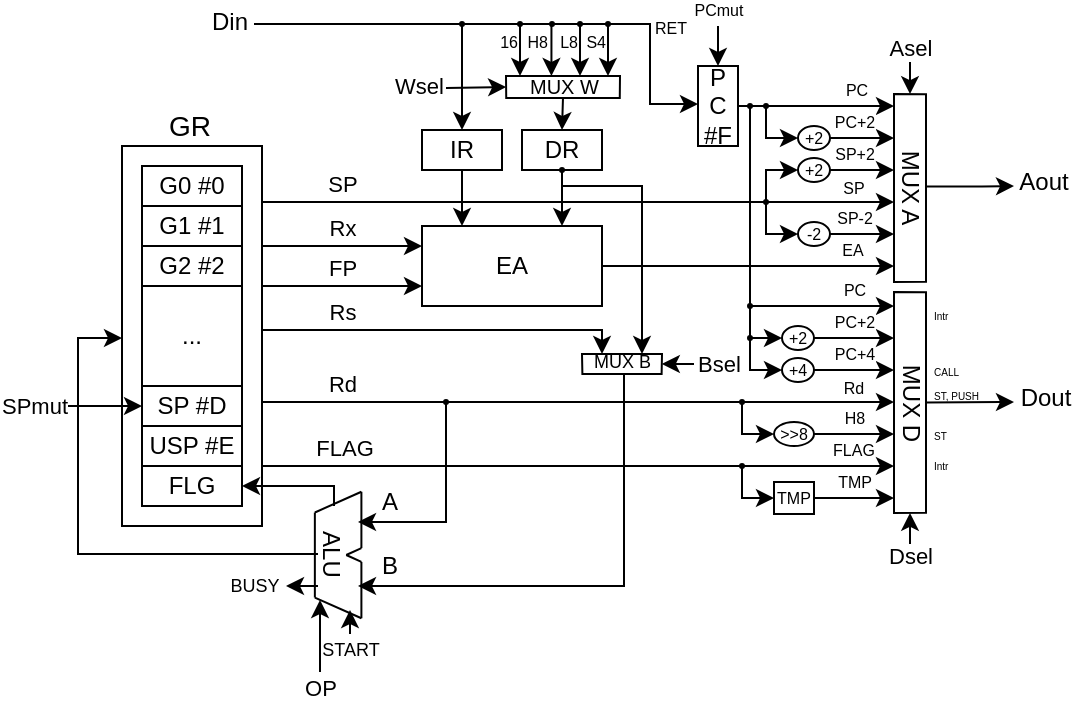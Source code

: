 <mxfile version="14.4.3" type="device" pages="2"><diagram id="JGr-Ll_8WcXBDww5d4Lf" name="ページ1"><mxGraphModel dx="349" dy="272" grid="1" gridSize="4" guides="0" tooltips="1" connect="1" arrows="1" fold="1" page="1" pageScale="1" pageWidth="827" pageHeight="1169" math="0" shadow="0"><root><mxCell id="0"/><mxCell id="1" parent="0"/><mxCell id="7TfIEcHyR4WkqJMDBWQ9-32" value="Rx" style="endArrow=classic;html=1;entryX=0;entryY=0.25;entryDx=0;entryDy=0;labelPosition=center;verticalLabelPosition=top;align=center;verticalAlign=bottom;" parent="1" target="7TfIEcHyR4WkqJMDBWQ9-31" edge="1"><mxGeometry width="50" height="50" relative="1" as="geometry"><mxPoint x="240" y="250" as="sourcePoint"/><mxPoint x="440" y="330" as="targetPoint"/><mxPoint as="offset"/></mxGeometry></mxCell><mxCell id="7TfIEcHyR4WkqJMDBWQ9-34" value="FP" style="endArrow=classic;html=1;entryX=0;entryY=0.25;entryDx=0;entryDy=0;labelPosition=center;verticalLabelPosition=top;align=center;verticalAlign=bottom;" parent="1" edge="1"><mxGeometry width="50" height="50" relative="1" as="geometry"><mxPoint x="240" y="270" as="sourcePoint"/><mxPoint x="320" y="270" as="targetPoint"/><mxPoint as="offset"/></mxGeometry></mxCell><mxCell id="6sDZGdnhDBnSBTQq4RhG-1" value="" style="shape=trapezoid;perimeter=trapezoidPerimeter;whiteSpace=wrap;html=1;fixedSize=1;rotation=-180;size=0.196;" parent="1" vertex="1"><mxGeometry x="400" y="304" width="40" height="10" as="geometry"/></mxCell><mxCell id="6sDZGdnhDBnSBTQq4RhG-2" value="Rs" style="endArrow=classic;html=1;edgeStyle=orthogonalEdgeStyle;rounded=0;labelPosition=center;verticalLabelPosition=top;align=center;verticalAlign=bottom;" parent="1" edge="1"><mxGeometry x="-0.56" width="50" height="50" relative="1" as="geometry"><mxPoint x="240" y="292" as="sourcePoint"/><mxPoint x="410" y="304" as="targetPoint"/><Array as="points"><mxPoint x="240" y="292"/><mxPoint x="410" y="292"/></Array><mxPoint as="offset"/></mxGeometry></mxCell><mxCell id="6sDZGdnhDBnSBTQq4RhG-3" value="IR" style="whiteSpace=wrap;html=1;" parent="1" vertex="1"><mxGeometry x="320" y="192" width="40" height="20" as="geometry"/></mxCell><mxCell id="6sDZGdnhDBnSBTQq4RhG-4" value="DR" style="whiteSpace=wrap;html=1;" parent="1" vertex="1"><mxGeometry x="370" y="192" width="40" height="20" as="geometry"/></mxCell><mxCell id="6sDZGdnhDBnSBTQq4RhG-9" value="" style="endArrow=classic;html=1;edgeStyle=orthogonalEdgeStyle;endFill=1;rounded=0;entryX=0.25;entryY=1;entryDx=0;entryDy=0;" parent="1" target="6sDZGdnhDBnSBTQq4RhG-1" edge="1"><mxGeometry width="50" height="50" relative="1" as="geometry"><mxPoint x="390" y="220" as="sourcePoint"/><mxPoint x="430" y="300" as="targetPoint"/><Array as="points"><mxPoint x="390" y="220"/><mxPoint x="430" y="220"/></Array></mxGeometry></mxCell><mxCell id="6sDZGdnhDBnSBTQq4RhG-11" value="" style="ellipse;whiteSpace=wrap;html=1;aspect=fixed;fillColor=#000000;" parent="1" vertex="1"><mxGeometry x="389" y="211" width="2" height="2" as="geometry"/></mxCell><mxCell id="6sDZGdnhDBnSBTQq4RhG-14" style="edgeStyle=orthogonalEdgeStyle;rounded=0;orthogonalLoop=1;jettySize=auto;html=1;exitX=0.5;exitY=0;exitDx=0;exitDy=0;entryX=0.5;entryY=0;entryDx=0;entryDy=0;endArrow=classic;endFill=1;" parent="1" source="6sDZGdnhDBnSBTQq4RhG-13" target="6sDZGdnhDBnSBTQq4RhG-4" edge="1"><mxGeometry relative="1" as="geometry"/></mxCell><mxCell id="6sDZGdnhDBnSBTQq4RhG-13" value="" style="shape=trapezoid;perimeter=trapezoidPerimeter;whiteSpace=wrap;html=1;fixedSize=1;rotation=-180;size=0.113;horizontal=1;" parent="1" vertex="1"><mxGeometry x="362" y="165" width="57" height="11" as="geometry"/></mxCell><mxCell id="lAbWM95DbC8HT0INhDK0-1" value="RET" style="endArrow=classic;html=1;edgeStyle=orthogonalEdgeStyle;rounded=0;endFill=1;fontSize=8;entryX=0;entryY=0.5;entryDx=0;entryDy=0;" parent="1" edge="1"><mxGeometry x="0.525" y="10" width="50" height="50" relative="1" as="geometry"><mxPoint x="236" y="139" as="sourcePoint"/><mxPoint x="458" y="179" as="targetPoint"/><Array as="points"><mxPoint x="434" y="139"/><mxPoint x="434" y="179"/></Array><mxPoint as="offset"/></mxGeometry></mxCell><mxCell id="lAbWM95DbC8HT0INhDK0-2" value="16" style="endArrow=classic;html=1;rounded=0;fontSize=8;labelPosition=left;verticalLabelPosition=middle;align=right;verticalAlign=middle;" parent="1" edge="1"><mxGeometry x="-0.36" width="50" height="50" relative="1" as="geometry"><mxPoint x="369" y="140" as="sourcePoint"/><mxPoint x="369" y="165" as="targetPoint"/><mxPoint as="offset"/></mxGeometry></mxCell><mxCell id="lAbWM95DbC8HT0INhDK0-3" value="L8" style="endArrow=classic;html=1;rounded=0;fontSize=8;labelPosition=left;verticalLabelPosition=middle;align=right;verticalAlign=middle;" parent="1" edge="1"><mxGeometry x="-0.36" width="50" height="50" relative="1" as="geometry"><mxPoint x="399" y="140" as="sourcePoint"/><mxPoint x="399" y="165" as="targetPoint"/><mxPoint as="offset"/></mxGeometry></mxCell><mxCell id="lAbWM95DbC8HT0INhDK0-4" value="S4" style="endArrow=classic;html=1;rounded=0;fontSize=8;labelPosition=left;verticalLabelPosition=middle;align=right;verticalAlign=middle;" parent="1" edge="1"><mxGeometry x="-0.36" width="50" height="50" relative="1" as="geometry"><mxPoint x="413" y="140" as="sourcePoint"/><mxPoint x="413" y="165" as="targetPoint"/><mxPoint as="offset"/></mxGeometry></mxCell><mxCell id="lAbWM95DbC8HT0INhDK0-5" value="H8" style="endArrow=classic;html=1;rounded=0;fontSize=8;labelPosition=left;verticalLabelPosition=middle;align=right;verticalAlign=middle;" parent="1" edge="1"><mxGeometry x="-0.36" y="-1" width="50" height="50" relative="1" as="geometry"><mxPoint x="384.72" y="140" as="sourcePoint"/><mxPoint x="384.72" y="165" as="targetPoint"/><mxPoint as="offset"/></mxGeometry></mxCell><mxCell id="lAbWM95DbC8HT0INhDK0-7" value="" style="ellipse;whiteSpace=wrap;html=1;aspect=fixed;fillColor=#000000;" parent="1" vertex="1"><mxGeometry x="384" y="138" width="2" height="2" as="geometry"/></mxCell><mxCell id="lAbWM95DbC8HT0INhDK0-8" value="" style="ellipse;whiteSpace=wrap;html=1;aspect=fixed;fillColor=#000000;" parent="1" vertex="1"><mxGeometry x="368" y="138" width="2" height="2" as="geometry"/></mxCell><mxCell id="lAbWM95DbC8HT0INhDK0-9" value="" style="ellipse;whiteSpace=wrap;html=1;aspect=fixed;fillColor=#000000;" parent="1" vertex="1"><mxGeometry x="398" y="138" width="2" height="2" as="geometry"/></mxCell><mxCell id="lAbWM95DbC8HT0INhDK0-10" value="" style="ellipse;whiteSpace=wrap;html=1;aspect=fixed;fillColor=#000000;" parent="1" vertex="1"><mxGeometry x="412" y="138" width="2" height="2" as="geometry"/></mxCell><mxCell id="lAbWM95DbC8HT0INhDK0-11" value="" style="endArrow=classic;html=1;rounded=0;fontSize=8;labelPosition=left;verticalLabelPosition=middle;align=right;verticalAlign=middle;" parent="1" edge="1"><mxGeometry x="-0.36" width="50" height="50" relative="1" as="geometry"><mxPoint x="340" y="140" as="sourcePoint"/><mxPoint x="340" y="192" as="targetPoint"/><mxPoint as="offset"/></mxGeometry></mxCell><mxCell id="lAbWM95DbC8HT0INhDK0-12" value="" style="ellipse;whiteSpace=wrap;html=1;aspect=fixed;fillColor=#000000;" parent="1" vertex="1"><mxGeometry x="339" y="138" width="2" height="2" as="geometry"/></mxCell><mxCell id="lAbWM95DbC8HT0INhDK0-13" value="PCmut" style="endArrow=classic;html=1;fontSize=8;labelPosition=center;verticalLabelPosition=top;align=center;verticalAlign=bottom;" parent="1" edge="1"><mxGeometry x="-1" width="50" height="50" relative="1" as="geometry"><mxPoint x="468" y="140" as="sourcePoint"/><mxPoint x="468" y="160" as="targetPoint"/><mxPoint as="offset"/></mxGeometry></mxCell><mxCell id="lAbWM95DbC8HT0INhDK0-15" value="PC" style="endArrow=classic;html=1;rounded=0;fontSize=8;labelPosition=center;verticalLabelPosition=top;align=center;verticalAlign=bottom;" parent="1" edge="1"><mxGeometry x="0.525" width="50" height="50" relative="1" as="geometry"><mxPoint x="476" y="180" as="sourcePoint"/><mxPoint x="556" y="180" as="targetPoint"/><mxPoint as="offset"/></mxGeometry></mxCell><mxCell id="lAbWM95DbC8HT0INhDK0-16" value="MUX A" style="shape=trapezoid;perimeter=trapezoidPerimeter;whiteSpace=wrap;html=1;fixedSize=1;rotation=90;size=0.103;" parent="1" vertex="1"><mxGeometry x="517" y="213" width="94" height="16" as="geometry"/></mxCell><mxCell id="lAbWM95DbC8HT0INhDK0-17" value="" style="endArrow=classic;html=1;rounded=0;fontSize=8;labelPosition=center;verticalLabelPosition=top;align=center;verticalAlign=bottom;edgeStyle=orthogonalEdgeStyle;" parent="1" edge="1"><mxGeometry x="-0.15" width="50" height="50" relative="1" as="geometry"><mxPoint x="492" y="180" as="sourcePoint"/><mxPoint x="508" y="196" as="targetPoint"/><mxPoint as="offset"/><Array as="points"><mxPoint x="492" y="196"/></Array></mxGeometry></mxCell><mxCell id="lAbWM95DbC8HT0INhDK0-27" value="" style="endArrow=classic;html=1;" parent="1" edge="1"><mxGeometry width="50" height="50" relative="1" as="geometry"><mxPoint x="340" y="212" as="sourcePoint"/><mxPoint x="340" y="240" as="targetPoint"/></mxGeometry></mxCell><mxCell id="lAbWM95DbC8HT0INhDK0-28" value="" style="endArrow=classic;html=1;" parent="1" edge="1"><mxGeometry width="50" height="50" relative="1" as="geometry"><mxPoint x="390" y="212" as="sourcePoint"/><mxPoint x="390" y="240" as="targetPoint"/></mxGeometry></mxCell><mxCell id="lAbWM95DbC8HT0INhDK0-29" value="" style="ellipse;whiteSpace=wrap;html=1;aspect=fixed;fillColor=#000000;" parent="1" vertex="1"><mxGeometry x="491" y="179" width="2" height="2" as="geometry"/></mxCell><mxCell id="lAbWM95DbC8HT0INhDK0-35" value="PC+2" style="endArrow=classic;html=1;fontSize=8;rounded=0;edgeStyle=orthogonalEdgeStyle;labelPosition=center;verticalLabelPosition=top;align=center;verticalAlign=bottom;" parent="1" edge="1"><mxGeometry x="-0.111" width="50" height="50" relative="1" as="geometry"><mxPoint x="520" y="196" as="sourcePoint"/><mxPoint x="556" y="196" as="targetPoint"/><Array as="points"><mxPoint x="544" y="196"/><mxPoint x="544" y="196"/></Array><mxPoint as="offset"/></mxGeometry></mxCell><mxCell id="lAbWM95DbC8HT0INhDK0-18" value="+2" style="ellipse;whiteSpace=wrap;html=1;fontSize=8;" parent="1" vertex="1"><mxGeometry x="508" y="190" width="16" height="12" as="geometry"/></mxCell><mxCell id="lAbWM95DbC8HT0INhDK0-37" value="" style="endArrow=classic;html=1;rounded=0;fontSize=8;labelPosition=center;verticalLabelPosition=top;align=center;verticalAlign=bottom;edgeStyle=orthogonalEdgeStyle;" parent="1" edge="1"><mxGeometry x="-0.15" width="50" height="50" relative="1" as="geometry"><mxPoint x="492" y="228" as="sourcePoint"/><mxPoint x="508" y="244" as="targetPoint"/><mxPoint as="offset"/><Array as="points"><mxPoint x="492" y="244"/></Array></mxGeometry></mxCell><mxCell id="lAbWM95DbC8HT0INhDK0-38" value="" style="ellipse;whiteSpace=wrap;html=1;aspect=fixed;fillColor=#000000;" parent="1" vertex="1"><mxGeometry x="491" y="227" width="2" height="2" as="geometry"/></mxCell><mxCell id="lAbWM95DbC8HT0INhDK0-39" value="SP-2" style="endArrow=classic;html=1;fontSize=8;rounded=0;edgeStyle=orthogonalEdgeStyle;labelPosition=center;verticalLabelPosition=top;align=center;verticalAlign=bottom;" parent="1" edge="1"><mxGeometry x="0.231" y="-5" width="50" height="50" relative="1" as="geometry"><mxPoint x="517" y="244" as="sourcePoint"/><mxPoint x="556" y="244" as="targetPoint"/><Array as="points"><mxPoint x="541" y="244"/><mxPoint x="541" y="244"/></Array><mxPoint x="-5" y="-5" as="offset"/></mxGeometry></mxCell><mxCell id="lAbWM95DbC8HT0INhDK0-40" value="-2" style="ellipse;whiteSpace=wrap;html=1;fontSize=8;" parent="1" vertex="1"><mxGeometry x="508" y="238" width="16" height="12" as="geometry"/></mxCell><mxCell id="lAbWM95DbC8HT0INhDK0-41" value="" style="group" parent="1" vertex="1" connectable="0"><mxGeometry x="236" y="217" width="316" height="11" as="geometry"/></mxCell><mxCell id="lAbWM95DbC8HT0INhDK0-24" value="SP" style="endArrow=classic;html=1;labelPosition=center;verticalLabelPosition=top;align=center;verticalAlign=bottom;" parent="lAbWM95DbC8HT0INhDK0-41" edge="1"><mxGeometry x="-0.725" width="50" height="50" relative="1" as="geometry"><mxPoint y="11" as="sourcePoint"/><mxPoint x="320" y="11" as="targetPoint"/><mxPoint as="offset"/></mxGeometry></mxCell><mxCell id="lAbWM95DbC8HT0INhDK0-36" value="SP" style="text;html=1;strokeColor=none;fillColor=none;align=center;verticalAlign=middle;whiteSpace=wrap;rounded=0;fontSize=8;" parent="lAbWM95DbC8HT0INhDK0-41" vertex="1"><mxGeometry x="292" width="16" height="8" as="geometry"/></mxCell><mxCell id="lAbWM95DbC8HT0INhDK0-42" value="EA" style="endArrow=classic;html=1;labelPosition=center;verticalLabelPosition=top;align=center;verticalAlign=bottom;fontSize=8;" parent="1" edge="1"><mxGeometry x="0.716" width="50" height="50" relative="1" as="geometry"><mxPoint x="408" y="260" as="sourcePoint"/><mxPoint x="556" y="260" as="targetPoint"/><mxPoint as="offset"/></mxGeometry></mxCell><mxCell id="7TfIEcHyR4WkqJMDBWQ9-31" value="EA" style="whiteSpace=wrap;html=1;" parent="1" vertex="1"><mxGeometry x="320" y="240" width="90" height="40" as="geometry"/></mxCell><mxCell id="lAbWM95DbC8HT0INhDK0-43" value="Rd" style="endArrow=classic;html=1;edgeStyle=orthogonalEdgeStyle;rounded=0;labelPosition=center;verticalLabelPosition=top;align=center;verticalAlign=bottom;" parent="1" edge="1"><mxGeometry x="-0.747" width="50" height="50" relative="1" as="geometry"><mxPoint x="240" y="328" as="sourcePoint"/><mxPoint x="556" y="328" as="targetPoint"/><Array as="points"><mxPoint x="240" y="328"/><mxPoint x="410" y="328"/></Array><mxPoint as="offset"/></mxGeometry></mxCell><mxCell id="lAbWM95DbC8HT0INhDK0-44" value="" style="ellipse;whiteSpace=wrap;html=1;aspect=fixed;fillColor=#000000;" parent="1" vertex="1"><mxGeometry x="331" y="327" width="2" height="2" as="geometry"/></mxCell><mxCell id="lAbWM95DbC8HT0INhDK0-88" value="" style="edgeStyle=orthogonalEdgeStyle;rounded=0;orthogonalLoop=1;jettySize=auto;html=1;labelBackgroundColor=none;fontSize=7;labelPosition=right;verticalLabelPosition=middle;align=left;verticalAlign=middle;" parent="1" source="lAbWM95DbC8HT0INhDK0-45" edge="1"><mxGeometry x="1" relative="1" as="geometry"><mxPoint x="616" y="328" as="targetPoint"/><Array as="points"><mxPoint x="600" y="328"/></Array><mxPoint as="offset"/></mxGeometry></mxCell><mxCell id="lAbWM95DbC8HT0INhDK0-45" value="MUX D" style="shape=trapezoid;perimeter=trapezoidPerimeter;whiteSpace=wrap;html=1;fixedSize=1;rotation=90;size=0.103;" parent="1" vertex="1"><mxGeometry x="508.75" y="320.25" width="110.5" height="16" as="geometry"/></mxCell><mxCell id="6sDZGdnhDBnSBTQq4RhG-5" value="P&lt;br&gt;C&lt;br&gt;#F" style="whiteSpace=wrap;html=1;" parent="1" vertex="1"><mxGeometry x="458" y="160" width="20" height="40" as="geometry"/></mxCell><mxCell id="lAbWM95DbC8HT0INhDK0-47" value="FLAG" style="endArrow=classic;html=1;edgeStyle=orthogonalEdgeStyle;rounded=0;labelPosition=center;verticalLabelPosition=top;align=center;verticalAlign=bottom;" parent="1" edge="1"><mxGeometry x="-0.741" width="50" height="50" relative="1" as="geometry"><mxPoint x="240" y="360" as="sourcePoint"/><mxPoint x="556" y="360" as="targetPoint"/><Array as="points"><mxPoint x="240" y="360"/><mxPoint x="410" y="360"/></Array><mxPoint as="offset"/></mxGeometry></mxCell><mxCell id="lAbWM95DbC8HT0INhDK0-48" value="PC" style="endArrow=classic;html=1;rounded=0;fontSize=8;labelPosition=center;verticalLabelPosition=top;align=center;verticalAlign=bottom;edgeStyle=orthogonalEdgeStyle;" parent="1" edge="1"><mxGeometry x="0.767" width="50" height="50" relative="1" as="geometry"><mxPoint x="484" y="180" as="sourcePoint"/><mxPoint x="556" y="280" as="targetPoint"/><mxPoint as="offset"/><Array as="points"><mxPoint x="484" y="280"/></Array></mxGeometry></mxCell><mxCell id="lAbWM95DbC8HT0INhDK0-49" value="" style="ellipse;whiteSpace=wrap;html=1;aspect=fixed;fillColor=#000000;" parent="1" vertex="1"><mxGeometry x="483" y="179" width="2" height="2" as="geometry"/></mxCell><mxCell id="lAbWM95DbC8HT0INhDK0-50" value="" style="endArrow=classic;html=1;rounded=0;fontSize=8;labelPosition=center;verticalLabelPosition=top;align=center;verticalAlign=bottom;edgeStyle=orthogonalEdgeStyle;" parent="1" edge="1"><mxGeometry x="-0.15" width="50" height="50" relative="1" as="geometry"><mxPoint x="484" y="296" as="sourcePoint"/><mxPoint x="500" y="312" as="targetPoint"/><mxPoint as="offset"/><Array as="points"><mxPoint x="484" y="312"/></Array></mxGeometry></mxCell><mxCell id="lAbWM95DbC8HT0INhDK0-51" value="" style="ellipse;whiteSpace=wrap;html=1;aspect=fixed;fillColor=#000000;" parent="1" vertex="1"><mxGeometry x="483" y="295" width="2" height="2" as="geometry"/></mxCell><mxCell id="lAbWM95DbC8HT0INhDK0-52" value="PC+4" style="endArrow=classic;html=1;fontSize=8;rounded=0;edgeStyle=orthogonalEdgeStyle;labelPosition=center;verticalLabelPosition=top;align=center;verticalAlign=bottom;" parent="1" edge="1"><mxGeometry x="0.4" y="-8" width="50" height="50" relative="1" as="geometry"><mxPoint x="516" y="312" as="sourcePoint"/><mxPoint x="556" y="312" as="targetPoint"/><Array as="points"><mxPoint x="544" y="312"/><mxPoint x="544" y="312"/></Array><mxPoint x="-8" y="-8" as="offset"/></mxGeometry></mxCell><mxCell id="lAbWM95DbC8HT0INhDK0-53" value="+4" style="ellipse;whiteSpace=wrap;html=1;fontSize=8;" parent="1" vertex="1"><mxGeometry x="500" y="306" width="16" height="12" as="geometry"/></mxCell><mxCell id="lAbWM95DbC8HT0INhDK0-54" value="Rd" style="text;html=1;strokeColor=none;fillColor=none;align=center;verticalAlign=middle;whiteSpace=wrap;rounded=0;fontSize=8;" parent="1" vertex="1"><mxGeometry x="530" y="317" width="12" height="8" as="geometry"/></mxCell><mxCell id="lAbWM95DbC8HT0INhDK0-55" value="" style="endArrow=classic;html=1;rounded=0;fontSize=8;labelPosition=center;verticalLabelPosition=top;align=center;verticalAlign=bottom;edgeStyle=orthogonalEdgeStyle;entryX=0;entryY=0.5;entryDx=0;entryDy=0;" parent="1" target="lAbWM95DbC8HT0INhDK0-58" edge="1"><mxGeometry x="-0.15" width="50" height="50" relative="1" as="geometry"><mxPoint x="480" y="328" as="sourcePoint"/><mxPoint x="492" y="344" as="targetPoint"/><mxPoint as="offset"/><Array as="points"><mxPoint x="480" y="344"/></Array></mxGeometry></mxCell><mxCell id="lAbWM95DbC8HT0INhDK0-56" value="" style="ellipse;whiteSpace=wrap;html=1;aspect=fixed;fillColor=#000000;" parent="1" vertex="1"><mxGeometry x="479" y="327" width="2" height="2" as="geometry"/></mxCell><mxCell id="lAbWM95DbC8HT0INhDK0-57" value="H8" style="endArrow=classic;html=1;fontSize=8;rounded=0;edgeStyle=orthogonalEdgeStyle;labelPosition=center;verticalLabelPosition=top;align=center;verticalAlign=bottom;labelBackgroundColor=none;" parent="1" edge="1"><mxGeometry x="0.4" y="-8" width="50" height="50" relative="1" as="geometry"><mxPoint x="516" y="344" as="sourcePoint"/><mxPoint x="556" y="344" as="targetPoint"/><Array as="points"><mxPoint x="544" y="344"/><mxPoint x="544" y="344"/></Array><mxPoint x="-8" y="-8" as="offset"/></mxGeometry></mxCell><mxCell id="lAbWM95DbC8HT0INhDK0-58" value="&amp;gt;&amp;gt;8" style="ellipse;whiteSpace=wrap;html=1;fontSize=8;" parent="1" vertex="1"><mxGeometry x="496" y="338" width="20" height="12" as="geometry"/></mxCell><mxCell id="lAbWM95DbC8HT0INhDK0-59" value="FLAG" style="text;html=1;strokeColor=none;fillColor=none;align=center;verticalAlign=middle;whiteSpace=wrap;rounded=0;fontSize=8;" parent="1" vertex="1"><mxGeometry x="530" y="348" width="12" height="8" as="geometry"/></mxCell><mxCell id="lAbWM95DbC8HT0INhDK0-60" value="" style="endArrow=classic;html=1;fontSize=8;rounded=0;edgeStyle=orthogonalEdgeStyle;" parent="1" edge="1"><mxGeometry width="50" height="50" relative="1" as="geometry"><mxPoint x="332" y="328" as="sourcePoint"/><mxPoint x="288" y="388" as="targetPoint"/><Array as="points"><mxPoint x="332" y="328"/><mxPoint x="332" y="440"/></Array></mxGeometry></mxCell><mxCell id="lAbWM95DbC8HT0INhDK0-63" value="" style="endArrow=classic;html=1;fontSize=8;rounded=0;edgeStyle=orthogonalEdgeStyle;" parent="1" edge="1"><mxGeometry width="50" height="50" relative="1" as="geometry"><mxPoint x="421" y="314" as="sourcePoint"/><mxPoint x="288" y="420" as="targetPoint"/><Array as="points"><mxPoint x="421" y="420"/></Array></mxGeometry></mxCell><mxCell id="lAbWM95DbC8HT0INhDK0-64" value="" style="endArrow=classic;html=1;fontSize=8;rounded=0;edgeStyle=orthogonalEdgeStyle;" parent="1" edge="1"><mxGeometry width="50" height="50" relative="1" as="geometry"><mxPoint x="268" y="404" as="sourcePoint"/><mxPoint x="170" y="296" as="targetPoint"/><Array as="points"><mxPoint x="148" y="404"/><mxPoint x="148" y="296"/></Array></mxGeometry></mxCell><mxCell id="lAbWM95DbC8HT0INhDK0-26" value="" style="group" parent="1" vertex="1" connectable="0"><mxGeometry x="170" y="200" width="70" height="190" as="geometry"/></mxCell><mxCell id="7TfIEcHyR4WkqJMDBWQ9-30" value="" style="whiteSpace=wrap;html=1;" parent="lAbWM95DbC8HT0INhDK0-26" vertex="1"><mxGeometry width="70" height="190" as="geometry"/></mxCell><mxCell id="7TfIEcHyR4WkqJMDBWQ9-3" value="G0 #0" style="whiteSpace=wrap;html=1;" parent="lAbWM95DbC8HT0INhDK0-26" vertex="1"><mxGeometry x="10" y="10" width="50" height="20" as="geometry"/></mxCell><mxCell id="7TfIEcHyR4WkqJMDBWQ9-5" value="G1 #1" style="whiteSpace=wrap;html=1;" parent="lAbWM95DbC8HT0INhDK0-26" vertex="1"><mxGeometry x="10" y="30" width="50" height="20" as="geometry"/></mxCell><mxCell id="7TfIEcHyR4WkqJMDBWQ9-6" value="G2 #2" style="whiteSpace=wrap;html=1;" parent="lAbWM95DbC8HT0INhDK0-26" vertex="1"><mxGeometry x="10" y="50" width="50" height="20" as="geometry"/></mxCell><mxCell id="7TfIEcHyR4WkqJMDBWQ9-7" value="SP #D" style="whiteSpace=wrap;html=1;" parent="lAbWM95DbC8HT0INhDK0-26" vertex="1"><mxGeometry x="10" y="120" width="50" height="20" as="geometry"/></mxCell><mxCell id="7TfIEcHyR4WkqJMDBWQ9-8" value="USP #E" style="whiteSpace=wrap;html=1;" parent="lAbWM95DbC8HT0INhDK0-26" vertex="1"><mxGeometry x="10" y="140" width="50" height="20" as="geometry"/></mxCell><mxCell id="7TfIEcHyR4WkqJMDBWQ9-9" value="FLG" style="whiteSpace=wrap;html=1;" parent="lAbWM95DbC8HT0INhDK0-26" vertex="1"><mxGeometry x="10" y="160" width="50" height="20" as="geometry"/></mxCell><mxCell id="7TfIEcHyR4WkqJMDBWQ9-29" value="..." style="whiteSpace=wrap;html=1;aspect=fixed;" parent="lAbWM95DbC8HT0INhDK0-26" vertex="1"><mxGeometry x="10" y="70" width="50" height="50" as="geometry"/></mxCell><mxCell id="lAbWM95DbC8HT0INhDK0-69" value="" style="endArrow=classic;html=1;rounded=0;fontSize=8;labelPosition=center;verticalLabelPosition=top;align=center;verticalAlign=bottom;edgeStyle=orthogonalEdgeStyle;" parent="1" edge="1"><mxGeometry x="-0.15" width="50" height="50" relative="1" as="geometry"><mxPoint x="492" y="228" as="sourcePoint"/><mxPoint x="508" y="212" as="targetPoint"/><mxPoint as="offset"/><Array as="points"><mxPoint x="492" y="212"/></Array></mxGeometry></mxCell><mxCell id="lAbWM95DbC8HT0INhDK0-71" value="SP+2" style="endArrow=classic;html=1;fontSize=8;rounded=0;edgeStyle=orthogonalEdgeStyle;labelPosition=center;verticalLabelPosition=top;align=center;verticalAlign=bottom;" parent="1" edge="1"><mxGeometry x="0.231" y="-5" width="50" height="50" relative="1" as="geometry"><mxPoint x="517" y="212" as="sourcePoint"/><mxPoint x="556" y="212" as="targetPoint"/><Array as="points"><mxPoint x="541" y="212"/><mxPoint x="541" y="212"/></Array><mxPoint x="-5" y="-5" as="offset"/></mxGeometry></mxCell><mxCell id="lAbWM95DbC8HT0INhDK0-72" value="+2" style="ellipse;whiteSpace=wrap;html=1;fontSize=8;" parent="1" vertex="1"><mxGeometry x="508" y="206" width="16" height="12" as="geometry"/></mxCell><mxCell id="lAbWM95DbC8HT0INhDK0-73" value="" style="endArrow=classic;html=1;rounded=0;fontSize=8;labelPosition=center;verticalLabelPosition=top;align=center;verticalAlign=bottom;edgeStyle=orthogonalEdgeStyle;" parent="1" edge="1"><mxGeometry x="-0.15" width="50" height="50" relative="1" as="geometry"><mxPoint x="484" y="280" as="sourcePoint"/><mxPoint x="500" y="296" as="targetPoint"/><mxPoint as="offset"/><Array as="points"><mxPoint x="484" y="296"/></Array></mxGeometry></mxCell><mxCell id="lAbWM95DbC8HT0INhDK0-74" value="" style="ellipse;whiteSpace=wrap;html=1;aspect=fixed;fillColor=#000000;" parent="1" vertex="1"><mxGeometry x="483" y="279" width="2" height="2" as="geometry"/></mxCell><mxCell id="lAbWM95DbC8HT0INhDK0-75" value="PC+2" style="endArrow=classic;html=1;fontSize=8;rounded=0;edgeStyle=orthogonalEdgeStyle;labelPosition=center;verticalLabelPosition=top;align=center;verticalAlign=bottom;" parent="1" edge="1"><mxGeometry x="0.4" y="-8" width="50" height="50" relative="1" as="geometry"><mxPoint x="516" y="296" as="sourcePoint"/><mxPoint x="556" y="296" as="targetPoint"/><Array as="points"><mxPoint x="544" y="296"/><mxPoint x="544" y="296"/></Array><mxPoint x="-8" y="-8" as="offset"/></mxGeometry></mxCell><mxCell id="lAbWM95DbC8HT0INhDK0-76" value="+2" style="ellipse;whiteSpace=wrap;html=1;fontSize=8;" parent="1" vertex="1"><mxGeometry x="500" y="290" width="16" height="12" as="geometry"/></mxCell><mxCell id="lAbWM95DbC8HT0INhDK0-77" value="" style="endArrow=classic;html=1;rounded=0;fontSize=8;labelPosition=center;verticalLabelPosition=top;align=center;verticalAlign=bottom;edgeStyle=orthogonalEdgeStyle;entryX=0;entryY=0.5;entryDx=0;entryDy=0;" parent="1" edge="1"><mxGeometry x="-0.15" width="50" height="50" relative="1" as="geometry"><mxPoint x="480" y="360" as="sourcePoint"/><mxPoint x="496" y="376" as="targetPoint"/><mxPoint as="offset"/><Array as="points"><mxPoint x="480" y="376"/></Array></mxGeometry></mxCell><mxCell id="lAbWM95DbC8HT0INhDK0-78" value="" style="ellipse;whiteSpace=wrap;html=1;aspect=fixed;fillColor=#000000;" parent="1" vertex="1"><mxGeometry x="479" y="359" width="2" height="2" as="geometry"/></mxCell><mxCell id="lAbWM95DbC8HT0INhDK0-79" value="TMP" style="endArrow=classic;html=1;fontSize=8;rounded=0;edgeStyle=orthogonalEdgeStyle;labelPosition=center;verticalLabelPosition=top;align=center;verticalAlign=bottom;labelBackgroundColor=none;" parent="1" edge="1"><mxGeometry x="0.4" y="-8" width="50" height="50" relative="1" as="geometry"><mxPoint x="516" y="376" as="sourcePoint"/><mxPoint x="556" y="376" as="targetPoint"/><Array as="points"><mxPoint x="544" y="376"/><mxPoint x="544" y="376"/></Array><mxPoint x="-8" y="-8" as="offset"/></mxGeometry></mxCell><mxCell id="lAbWM95DbC8HT0INhDK0-81" value="TMP" style="rounded=0;whiteSpace=wrap;html=1;fontSize=8;horizontal=1;" parent="1" vertex="1"><mxGeometry x="496" y="368" width="20" height="16" as="geometry"/></mxCell><mxCell id="lAbWM95DbC8HT0INhDK0-84" value="&lt;p style=&quot;line-height: 140% ; font-size: 5px&quot;&gt;Intr&lt;br style=&quot;font-size: 5px&quot;&gt;&lt;br style=&quot;font-size: 5px&quot;&gt;&lt;br style=&quot;font-size: 5px&quot;&gt;&lt;br style=&quot;font-size: 5px&quot;&gt;CALL&lt;/p&gt;&lt;p style=&quot;line-height: 150% ; font-size: 5px&quot;&gt;&lt;span style=&quot;font-size: 5px&quot;&gt;ST, PUSH&lt;/span&gt;&lt;/p&gt;&lt;p style=&quot;line-height: 150% ; font-size: 5px&quot;&gt;&lt;br style=&quot;font-size: 5px&quot;&gt;&lt;span style=&quot;font-size: 5px&quot;&gt;ST&lt;/span&gt;&lt;br style=&quot;font-size: 5px&quot;&gt;&lt;br style=&quot;font-size: 5px&quot;&gt;&lt;span style=&quot;font-size: 5px&quot;&gt;Intr&lt;/span&gt;&lt;/p&gt;" style="text;html=1;strokeColor=none;fillColor=none;align=left;verticalAlign=top;whiteSpace=wrap;rounded=0;fontSize=5;spacing=0;" parent="1" vertex="1"><mxGeometry x="576" y="272" width="36" height="112" as="geometry"/></mxCell><mxCell id="YvI756qhxBnF5AbZP2eW-1" value="Din" style="text;html=1;strokeColor=none;fillColor=none;align=center;verticalAlign=middle;whiteSpace=wrap;rounded=0;" parent="1" vertex="1"><mxGeometry x="204" y="128" width="40" height="20" as="geometry"/></mxCell><mxCell id="7TfIEcHyR4WkqJMDBWQ9-20" value="" style="group;rotation=90;" parent="1" vertex="1" connectable="0"><mxGeometry x="268" y="384" width="64" height="23" as="geometry"/></mxCell><mxCell id="7TfIEcHyR4WkqJMDBWQ9-21" value="" style="endArrow=none;html=1;" parent="7TfIEcHyR4WkqJMDBWQ9-20" edge="1"><mxGeometry width="50" height="50" relative="1" as="geometry"><mxPoint x="21.7" y="-11.117" as="sourcePoint"/><mxPoint x="21.7" y="17.058" as="targetPoint"/></mxGeometry></mxCell><mxCell id="7TfIEcHyR4WkqJMDBWQ9-22" value="" style="endArrow=none;html=1;" parent="7TfIEcHyR4WkqJMDBWQ9-20" edge="1"><mxGeometry width="50" height="50" relative="1" as="geometry"><mxPoint x="21.7" y="23.958" as="sourcePoint"/><mxPoint x="21.7" y="52.133" as="targetPoint"/></mxGeometry></mxCell><mxCell id="7TfIEcHyR4WkqJMDBWQ9-23" value="" style="endArrow=none;html=1;" parent="7TfIEcHyR4WkqJMDBWQ9-20" edge="1"><mxGeometry width="50" height="50" relative="1" as="geometry"><mxPoint x="21.7" y="17.058" as="sourcePoint"/><mxPoint x="14.137" y="20.508" as="targetPoint"/></mxGeometry></mxCell><mxCell id="7TfIEcHyR4WkqJMDBWQ9-24" value="" style="endArrow=none;html=1;" parent="7TfIEcHyR4WkqJMDBWQ9-20" edge="1"><mxGeometry width="50" height="50" relative="1" as="geometry"><mxPoint x="21.7" y="23.958" as="sourcePoint"/><mxPoint x="14.137" y="20.508" as="targetPoint"/></mxGeometry></mxCell><mxCell id="7TfIEcHyR4WkqJMDBWQ9-25" value="" style="endArrow=none;html=1;" parent="7TfIEcHyR4WkqJMDBWQ9-20" edge="1"><mxGeometry width="50" height="50" relative="1" as="geometry"><mxPoint x="-1.572" y="-0.767" as="sourcePoint"/><mxPoint x="21.7" y="-11.117" as="targetPoint"/></mxGeometry></mxCell><mxCell id="7TfIEcHyR4WkqJMDBWQ9-26" value="" style="endArrow=none;html=1;" parent="7TfIEcHyR4WkqJMDBWQ9-20" edge="1"><mxGeometry width="50" height="50" relative="1" as="geometry"><mxPoint x="-1.572" y="41.783" as="sourcePoint"/><mxPoint x="21.7" y="52.133" as="targetPoint"/></mxGeometry></mxCell><mxCell id="7TfIEcHyR4WkqJMDBWQ9-27" value="" style="endArrow=none;html=1;" parent="7TfIEcHyR4WkqJMDBWQ9-20" edge="1"><mxGeometry width="50" height="50" relative="1" as="geometry"><mxPoint x="-1.572" y="-0.767" as="sourcePoint"/><mxPoint x="-1.572" y="41.783" as="targetPoint"/></mxGeometry></mxCell><mxCell id="7TfIEcHyR4WkqJMDBWQ9-28" value="ALU" style="text;html=1;align=center;verticalAlign=middle;whiteSpace=wrap;rounded=0;rotation=90;" parent="7TfIEcHyR4WkqJMDBWQ9-20" vertex="1"><mxGeometry x="-0.991" y="16.483" width="14.222" height="7.667" as="geometry"/></mxCell><mxCell id="YvI756qhxBnF5AbZP2eW-4" value="" style="endArrow=classic;html=1;entryX=1;entryY=0.5;entryDx=0;entryDy=0;edgeStyle=orthogonalEdgeStyle;rounded=0;" parent="1" target="7TfIEcHyR4WkqJMDBWQ9-9" edge="1"><mxGeometry width="50" height="50" relative="1" as="geometry"><mxPoint x="276" y="380" as="sourcePoint"/><mxPoint x="398" y="388" as="targetPoint"/><Array as="points"><mxPoint x="276" y="370"/></Array></mxGeometry></mxCell><mxCell id="YvI756qhxBnF5AbZP2eW-7" value="" style="edgeStyle=orthogonalEdgeStyle;rounded=0;orthogonalLoop=1;jettySize=auto;html=1;labelBackgroundColor=none;fontSize=7;labelPosition=right;verticalLabelPosition=middle;align=left;verticalAlign=middle;" parent="1" edge="1"><mxGeometry x="1" relative="1" as="geometry"><mxPoint x="616" y="220" as="targetPoint"/><Array as="points"><mxPoint x="600" y="220"/></Array><mxPoint as="offset"/><mxPoint x="572" y="220.194" as="sourcePoint"/></mxGeometry></mxCell><mxCell id="YvI756qhxBnF5AbZP2eW-8" value="MUX W" style="text;html=1;fontSize=10;verticalAlign=middle;" parent="1" vertex="1"><mxGeometry x="372" y="163" width="40" height="13" as="geometry"/></mxCell><mxCell id="YvI756qhxBnF5AbZP2eW-9" value="Aout" style="text;html=1;strokeColor=none;fillColor=none;align=center;verticalAlign=middle;whiteSpace=wrap;rounded=0;" parent="1" vertex="1"><mxGeometry x="611" y="208" width="40" height="20" as="geometry"/></mxCell><mxCell id="YvI756qhxBnF5AbZP2eW-11" value="Dout" style="text;html=1;strokeColor=none;fillColor=none;align=center;verticalAlign=middle;whiteSpace=wrap;rounded=0;" parent="1" vertex="1"><mxGeometry x="612" y="316" width="40" height="20" as="geometry"/></mxCell><mxCell id="YvI756qhxBnF5AbZP2eW-12" value="MUX B" style="text;html=1;fontSize=9;verticalAlign=middle;" parent="1" vertex="1"><mxGeometry x="404" y="303" width="32" height="10" as="geometry"/></mxCell><mxCell id="YvI756qhxBnF5AbZP2eW-13" value="GR" style="text;html=1;strokeColor=none;fillColor=none;align=center;verticalAlign=middle;whiteSpace=wrap;rounded=0;fontSize=14;" parent="1" vertex="1"><mxGeometry x="184" y="180" width="40" height="20" as="geometry"/></mxCell><mxCell id="YvI756qhxBnF5AbZP2eW-14" value="START" style="endArrow=classic;html=1;fontSize=9;" parent="1" edge="1"><mxGeometry x="-1" y="-8" width="50" height="50" relative="1" as="geometry"><mxPoint x="284" y="444" as="sourcePoint"/><mxPoint x="284" y="432" as="targetPoint"/><mxPoint x="-8" y="8" as="offset"/></mxGeometry></mxCell><mxCell id="YvI756qhxBnF5AbZP2eW-15" value="BUSY" style="endArrow=classic;html=1;fontSize=9;" parent="1" edge="1"><mxGeometry x="1" y="16" width="50" height="50" relative="1" as="geometry"><mxPoint x="268" y="420" as="sourcePoint"/><mxPoint x="252" y="420" as="targetPoint"/><mxPoint x="-16" y="-16" as="offset"/></mxGeometry></mxCell><mxCell id="JXOAakG60XENRwbFiL7n-1" value="Asel" style="endArrow=classic;html=1;entryX=0;entryY=0.5;entryDx=0;entryDy=0;labelPosition=center;verticalLabelPosition=top;align=center;verticalAlign=bottom;" edge="1" parent="1" target="lAbWM95DbC8HT0INhDK0-16"><mxGeometry x="-0.557" width="50" height="50" relative="1" as="geometry"><mxPoint x="564" y="156" as="sourcePoint"/><mxPoint x="582" y="140" as="targetPoint"/><mxPoint as="offset"/></mxGeometry></mxCell><mxCell id="JXOAakG60XENRwbFiL7n-3" value="Dsel" style="endArrow=classic;html=1;entryX=1;entryY=0.5;entryDx=0;entryDy=0;labelPosition=center;verticalLabelPosition=bottom;align=center;verticalAlign=top;" edge="1" parent="1" target="lAbWM95DbC8HT0INhDK0-45"><mxGeometry width="50" height="50" relative="1" as="geometry"><mxPoint x="564" y="400" as="sourcePoint"/><mxPoint x="564" y="392" as="targetPoint"/></mxGeometry></mxCell><mxCell id="JXOAakG60XENRwbFiL7n-4" value="Bsel" style="endArrow=classic;html=1;entryX=0;entryY=0.5;entryDx=0;entryDy=0;labelPosition=right;verticalLabelPosition=middle;align=left;verticalAlign=middle;" edge="1" parent="1" target="6sDZGdnhDBnSBTQq4RhG-1"><mxGeometry x="-1" width="50" height="50" relative="1" as="geometry"><mxPoint x="456" y="309" as="sourcePoint"/><mxPoint x="458" y="392" as="targetPoint"/><mxPoint as="offset"/></mxGeometry></mxCell><mxCell id="JXOAakG60XENRwbFiL7n-5" value="Wsel" style="endArrow=classic;html=1;entryX=1;entryY=0.5;entryDx=0;entryDy=0;labelPosition=left;verticalLabelPosition=middle;align=right;verticalAlign=middle;" edge="1" parent="1" target="6sDZGdnhDBnSBTQq4RhG-13"><mxGeometry x="-0.999" width="50" height="50" relative="1" as="geometry"><mxPoint x="332" y="171" as="sourcePoint"/><mxPoint x="338" y="156" as="targetPoint"/><mxPoint y="-1" as="offset"/></mxGeometry></mxCell><mxCell id="cYoV_81OW_HKoHeFOrKI-1" value="SPmut" style="endArrow=classic;html=1;entryX=0;entryY=0.5;entryDx=0;entryDy=0;labelPosition=left;verticalLabelPosition=middle;align=right;verticalAlign=middle;" edge="1" parent="1" target="7TfIEcHyR4WkqJMDBWQ9-7"><mxGeometry x="-0.8" width="50" height="50" relative="1" as="geometry"><mxPoint x="140" y="330" as="sourcePoint"/><mxPoint x="158" y="328" as="targetPoint"/><mxPoint as="offset"/></mxGeometry></mxCell><mxCell id="FRlZUJRIJ73uz8cc9QU8-1" value="OP" style="endArrow=classic;html=1;" edge="1" parent="1"><mxGeometry x="-1" y="-8" width="50" height="50" relative="1" as="geometry"><mxPoint x="269" y="463" as="sourcePoint"/><mxPoint x="269" y="427" as="targetPoint"/><mxPoint x="-8" y="8" as="offset"/></mxGeometry></mxCell><mxCell id="BX1zm1HUOgZ1IgF8D1at-1" value="A" style="text;html=1;strokeColor=none;fillColor=none;align=center;verticalAlign=middle;whiteSpace=wrap;rounded=0;" vertex="1" parent="1"><mxGeometry x="284" y="368" width="40" height="20" as="geometry"/></mxCell><mxCell id="BX1zm1HUOgZ1IgF8D1at-2" value="B" style="text;html=1;strokeColor=none;fillColor=none;align=center;verticalAlign=middle;whiteSpace=wrap;rounded=0;" vertex="1" parent="1"><mxGeometry x="284" y="400" width="40" height="20" as="geometry"/></mxCell></root></mxGraphModel></diagram><diagram id="zWyQGnj0dD7w9-HV55vw" name="ページ2"><mxGraphModel dx="733" dy="572" grid="1" gridSize="10" guides="1" tooltips="1" connect="1" arrows="1" fold="1" page="1" pageScale="1" pageWidth="827" pageHeight="1169" math="0" shadow="0"><root><mxCell id="cFAAEEJ_xXwFiF5q7M6j-0"/><mxCell id="cFAAEEJ_xXwFiF5q7M6j-1" parent="cFAAEEJ_xXwFiF5q7M6j-0"/><mxCell id="WdGT_CcGVZTT6ibaL54v-0" value="Asel" style="shape=table;html=1;whiteSpace=wrap;startSize=30;container=1;collapsible=0;childLayout=tableLayout;fixedRows=1;rowLines=0;fontStyle=1;align=center;" vertex="1" parent="cFAAEEJ_xXwFiF5q7M6j-1"><mxGeometry x="40" y="40" width="180" height="270" as="geometry"/></mxCell><mxCell id="WdGT_CcGVZTT6ibaL54v-1" value="" style="shape=partialRectangle;html=1;whiteSpace=wrap;collapsible=0;dropTarget=0;pointerEvents=0;fillColor=none;top=0;left=0;bottom=1;right=0;points=[[0,0.5],[1,0.5]];portConstraint=eastwest;" vertex="1" parent="WdGT_CcGVZTT6ibaL54v-0"><mxGeometry y="30" width="180" height="30" as="geometry"/></mxCell><mxCell id="WdGT_CcGVZTT6ibaL54v-2" value="0" style="shape=partialRectangle;html=1;whiteSpace=wrap;connectable=0;fillColor=none;top=0;left=0;bottom=0;right=0;overflow=hidden;" vertex="1" parent="WdGT_CcGVZTT6ibaL54v-1"><mxGeometry width="40" height="30" as="geometry"/></mxCell><mxCell id="WdGT_CcGVZTT6ibaL54v-3" value="PC" style="shape=partialRectangle;html=1;whiteSpace=wrap;connectable=0;fillColor=none;top=0;left=0;bottom=0;right=0;align=left;spacingLeft=6;overflow=hidden;" vertex="1" parent="WdGT_CcGVZTT6ibaL54v-1"><mxGeometry x="40" width="140" height="30" as="geometry"/></mxCell><mxCell id="_KssmrPy1ITZf12AjA_I-3" value="" style="shape=partialRectangle;html=1;whiteSpace=wrap;collapsible=0;dropTarget=0;pointerEvents=0;fillColor=none;top=0;left=0;bottom=1;right=0;points=[[0,0.5],[1,0.5]];portConstraint=eastwest;" vertex="1" parent="WdGT_CcGVZTT6ibaL54v-0"><mxGeometry y="60" width="180" height="30" as="geometry"/></mxCell><mxCell id="_KssmrPy1ITZf12AjA_I-4" value="1" style="shape=partialRectangle;html=1;whiteSpace=wrap;connectable=0;fillColor=none;top=0;left=0;bottom=0;right=0;overflow=hidden;" vertex="1" parent="_KssmrPy1ITZf12AjA_I-3"><mxGeometry width="40" height="30" as="geometry"/></mxCell><mxCell id="_KssmrPy1ITZf12AjA_I-5" value="PC+2" style="shape=partialRectangle;html=1;whiteSpace=wrap;connectable=0;fillColor=none;top=0;left=0;bottom=0;right=0;align=left;spacingLeft=6;overflow=hidden;" vertex="1" parent="_KssmrPy1ITZf12AjA_I-3"><mxGeometry x="40" width="140" height="30" as="geometry"/></mxCell><mxCell id="_KssmrPy1ITZf12AjA_I-6" value="" style="shape=partialRectangle;html=1;whiteSpace=wrap;collapsible=0;dropTarget=0;pointerEvents=0;fillColor=none;top=0;left=0;bottom=1;right=0;points=[[0,0.5],[1,0.5]];portConstraint=eastwest;" vertex="1" parent="WdGT_CcGVZTT6ibaL54v-0"><mxGeometry y="90" width="180" height="30" as="geometry"/></mxCell><mxCell id="_KssmrPy1ITZf12AjA_I-7" value="2" style="shape=partialRectangle;html=1;whiteSpace=wrap;connectable=0;fillColor=none;top=0;left=0;bottom=0;right=0;overflow=hidden;" vertex="1" parent="_KssmrPy1ITZf12AjA_I-6"><mxGeometry width="40" height="30" as="geometry"/></mxCell><mxCell id="_KssmrPy1ITZf12AjA_I-8" value="EA" style="shape=partialRectangle;html=1;whiteSpace=wrap;connectable=0;fillColor=none;top=0;left=0;bottom=0;right=0;align=left;spacingLeft=6;overflow=hidden;" vertex="1" parent="_KssmrPy1ITZf12AjA_I-6"><mxGeometry x="40" width="140" height="30" as="geometry"/></mxCell><mxCell id="_KssmrPy1ITZf12AjA_I-9" value="" style="shape=partialRectangle;html=1;whiteSpace=wrap;collapsible=0;dropTarget=0;pointerEvents=0;fillColor=none;top=0;left=0;bottom=1;right=0;points=[[0,0.5],[1,0.5]];portConstraint=eastwest;" vertex="1" parent="WdGT_CcGVZTT6ibaL54v-0"><mxGeometry y="120" width="180" height="30" as="geometry"/></mxCell><mxCell id="_KssmrPy1ITZf12AjA_I-10" value="3" style="shape=partialRectangle;html=1;whiteSpace=wrap;connectable=0;fillColor=none;top=0;left=0;bottom=0;right=0;overflow=hidden;" vertex="1" parent="_KssmrPy1ITZf12AjA_I-9"><mxGeometry width="40" height="30" as="geometry"/></mxCell><mxCell id="_KssmrPy1ITZf12AjA_I-11" value="" style="shape=partialRectangle;html=1;whiteSpace=wrap;connectable=0;fillColor=none;top=0;left=0;bottom=0;right=0;align=left;spacingLeft=6;overflow=hidden;" vertex="1" parent="_KssmrPy1ITZf12AjA_I-9"><mxGeometry x="40" width="140" height="30" as="geometry"/></mxCell><mxCell id="2ldz8r0bgcDeKdDolwNB-3" value="" style="shape=partialRectangle;html=1;whiteSpace=wrap;collapsible=0;dropTarget=0;pointerEvents=0;fillColor=none;top=0;left=0;bottom=1;right=0;points=[[0,0.5],[1,0.5]];portConstraint=eastwest;" vertex="1" parent="WdGT_CcGVZTT6ibaL54v-0"><mxGeometry y="150" width="180" height="30" as="geometry"/></mxCell><mxCell id="2ldz8r0bgcDeKdDolwNB-4" value="4" style="shape=partialRectangle;html=1;whiteSpace=wrap;connectable=0;fillColor=none;top=0;left=0;bottom=0;right=0;overflow=hidden;" vertex="1" parent="2ldz8r0bgcDeKdDolwNB-3"><mxGeometry width="40" height="30" as="geometry"/></mxCell><mxCell id="2ldz8r0bgcDeKdDolwNB-5" value="SP" style="shape=partialRectangle;html=1;whiteSpace=wrap;connectable=0;fillColor=none;top=0;left=0;bottom=0;right=0;align=left;spacingLeft=6;overflow=hidden;" vertex="1" parent="2ldz8r0bgcDeKdDolwNB-3"><mxGeometry x="40" width="140" height="30" as="geometry"/></mxCell><mxCell id="2ldz8r0bgcDeKdDolwNB-6" value="" style="shape=partialRectangle;html=1;whiteSpace=wrap;collapsible=0;dropTarget=0;pointerEvents=0;fillColor=none;top=0;left=0;bottom=1;right=0;points=[[0,0.5],[1,0.5]];portConstraint=eastwest;" vertex="1" parent="WdGT_CcGVZTT6ibaL54v-0"><mxGeometry y="180" width="180" height="30" as="geometry"/></mxCell><mxCell id="2ldz8r0bgcDeKdDolwNB-7" value="5" style="shape=partialRectangle;html=1;whiteSpace=wrap;connectable=0;fillColor=none;top=0;left=0;bottom=0;right=0;overflow=hidden;" vertex="1" parent="2ldz8r0bgcDeKdDolwNB-6"><mxGeometry width="40" height="30" as="geometry"/></mxCell><mxCell id="2ldz8r0bgcDeKdDolwNB-8" value="SP+2" style="shape=partialRectangle;html=1;whiteSpace=wrap;connectable=0;fillColor=none;top=0;left=0;bottom=0;right=0;align=left;spacingLeft=6;overflow=hidden;" vertex="1" parent="2ldz8r0bgcDeKdDolwNB-6"><mxGeometry x="40" width="140" height="30" as="geometry"/></mxCell><mxCell id="uC-9CrG6v8rlK-tokTJg-3" value="" style="shape=partialRectangle;html=1;whiteSpace=wrap;collapsible=0;dropTarget=0;pointerEvents=0;fillColor=none;top=0;left=0;bottom=1;right=0;points=[[0,0.5],[1,0.5]];portConstraint=eastwest;" vertex="1" parent="WdGT_CcGVZTT6ibaL54v-0"><mxGeometry y="210" width="180" height="30" as="geometry"/></mxCell><mxCell id="uC-9CrG6v8rlK-tokTJg-4" value="6" style="shape=partialRectangle;html=1;whiteSpace=wrap;connectable=0;fillColor=none;top=0;left=0;bottom=0;right=0;overflow=hidden;" vertex="1" parent="uC-9CrG6v8rlK-tokTJg-3"><mxGeometry width="40" height="30" as="geometry"/></mxCell><mxCell id="uC-9CrG6v8rlK-tokTJg-5" value="SP-2" style="shape=partialRectangle;html=1;whiteSpace=wrap;connectable=0;fillColor=none;top=0;left=0;bottom=0;right=0;align=left;spacingLeft=6;overflow=hidden;" vertex="1" parent="uC-9CrG6v8rlK-tokTJg-3"><mxGeometry x="40" width="140" height="30" as="geometry"/></mxCell><mxCell id="uC-9CrG6v8rlK-tokTJg-6" value="" style="shape=partialRectangle;html=1;whiteSpace=wrap;collapsible=0;dropTarget=0;pointerEvents=0;fillColor=none;top=0;left=0;bottom=1;right=0;points=[[0,0.5],[1,0.5]];portConstraint=eastwest;" vertex="1" parent="WdGT_CcGVZTT6ibaL54v-0"><mxGeometry y="240" width="180" height="30" as="geometry"/></mxCell><mxCell id="uC-9CrG6v8rlK-tokTJg-7" value="7" style="shape=partialRectangle;html=1;whiteSpace=wrap;connectable=0;fillColor=none;top=0;left=0;bottom=0;right=0;overflow=hidden;" vertex="1" parent="uC-9CrG6v8rlK-tokTJg-6"><mxGeometry width="40" height="30" as="geometry"/></mxCell><mxCell id="uC-9CrG6v8rlK-tokTJg-8" value="" style="shape=partialRectangle;html=1;whiteSpace=wrap;connectable=0;fillColor=none;top=0;left=0;bottom=0;right=0;align=left;spacingLeft=6;overflow=hidden;" vertex="1" parent="uC-9CrG6v8rlK-tokTJg-6"><mxGeometry x="40" width="140" height="30" as="geometry"/></mxCell><mxCell id="Z-F0iybJ0LFx7TsS6wm5-0" value="Dsel" style="shape=table;html=1;whiteSpace=wrap;startSize=30;container=1;collapsible=0;childLayout=tableLayout;fixedRows=1;rowLines=0;fontStyle=1;align=center;" vertex="1" parent="cFAAEEJ_xXwFiF5q7M6j-1"><mxGeometry x="240" y="40" width="180" height="270" as="geometry"/></mxCell><mxCell id="Z-F0iybJ0LFx7TsS6wm5-1" value="" style="shape=partialRectangle;html=1;whiteSpace=wrap;collapsible=0;dropTarget=0;pointerEvents=0;fillColor=none;top=0;left=0;bottom=1;right=0;points=[[0,0.5],[1,0.5]];portConstraint=eastwest;" vertex="1" parent="Z-F0iybJ0LFx7TsS6wm5-0"><mxGeometry y="30" width="180" height="30" as="geometry"/></mxCell><mxCell id="Z-F0iybJ0LFx7TsS6wm5-2" value="0" style="shape=partialRectangle;html=1;whiteSpace=wrap;connectable=0;fillColor=none;top=0;left=0;bottom=0;right=0;overflow=hidden;" vertex="1" parent="Z-F0iybJ0LFx7TsS6wm5-1"><mxGeometry width="40" height="30" as="geometry"/></mxCell><mxCell id="Z-F0iybJ0LFx7TsS6wm5-3" value="PC" style="shape=partialRectangle;html=1;whiteSpace=wrap;connectable=0;fillColor=none;top=0;left=0;bottom=0;right=0;align=left;spacingLeft=6;overflow=hidden;" vertex="1" parent="Z-F0iybJ0LFx7TsS6wm5-1"><mxGeometry x="40" width="140" height="30" as="geometry"/></mxCell><mxCell id="Z-F0iybJ0LFx7TsS6wm5-4" value="" style="shape=partialRectangle;html=1;whiteSpace=wrap;collapsible=0;dropTarget=0;pointerEvents=0;fillColor=none;top=0;left=0;bottom=1;right=0;points=[[0,0.5],[1,0.5]];portConstraint=eastwest;" vertex="1" parent="Z-F0iybJ0LFx7TsS6wm5-0"><mxGeometry y="60" width="180" height="30" as="geometry"/></mxCell><mxCell id="Z-F0iybJ0LFx7TsS6wm5-5" value="1" style="shape=partialRectangle;html=1;whiteSpace=wrap;connectable=0;fillColor=none;top=0;left=0;bottom=0;right=0;overflow=hidden;" vertex="1" parent="Z-F0iybJ0LFx7TsS6wm5-4"><mxGeometry width="40" height="30" as="geometry"/></mxCell><mxCell id="Z-F0iybJ0LFx7TsS6wm5-6" value="PC+2" style="shape=partialRectangle;html=1;whiteSpace=wrap;connectable=0;fillColor=none;top=0;left=0;bottom=0;right=0;align=left;spacingLeft=6;overflow=hidden;" vertex="1" parent="Z-F0iybJ0LFx7TsS6wm5-4"><mxGeometry x="40" width="140" height="30" as="geometry"/></mxCell><mxCell id="Z-F0iybJ0LFx7TsS6wm5-7" value="" style="shape=partialRectangle;html=1;whiteSpace=wrap;collapsible=0;dropTarget=0;pointerEvents=0;fillColor=none;top=0;left=0;bottom=1;right=0;points=[[0,0.5],[1,0.5]];portConstraint=eastwest;" vertex="1" parent="Z-F0iybJ0LFx7TsS6wm5-0"><mxGeometry y="90" width="180" height="30" as="geometry"/></mxCell><mxCell id="Z-F0iybJ0LFx7TsS6wm5-8" value="2" style="shape=partialRectangle;html=1;whiteSpace=wrap;connectable=0;fillColor=none;top=0;left=0;bottom=0;right=0;overflow=hidden;" vertex="1" parent="Z-F0iybJ0LFx7TsS6wm5-7"><mxGeometry width="40" height="30" as="geometry"/></mxCell><mxCell id="Z-F0iybJ0LFx7TsS6wm5-9" value="PC+4" style="shape=partialRectangle;html=1;whiteSpace=wrap;connectable=0;fillColor=none;top=0;left=0;bottom=0;right=0;align=left;spacingLeft=6;overflow=hidden;" vertex="1" parent="Z-F0iybJ0LFx7TsS6wm5-7"><mxGeometry x="40" width="140" height="30" as="geometry"/></mxCell><mxCell id="Z-F0iybJ0LFx7TsS6wm5-10" value="" style="shape=partialRectangle;html=1;whiteSpace=wrap;collapsible=0;dropTarget=0;pointerEvents=0;fillColor=none;top=0;left=0;bottom=1;right=0;points=[[0,0.5],[1,0.5]];portConstraint=eastwest;" vertex="1" parent="Z-F0iybJ0LFx7TsS6wm5-0"><mxGeometry y="120" width="180" height="30" as="geometry"/></mxCell><mxCell id="Z-F0iybJ0LFx7TsS6wm5-11" value="3" style="shape=partialRectangle;html=1;whiteSpace=wrap;connectable=0;fillColor=none;top=0;left=0;bottom=0;right=0;overflow=hidden;" vertex="1" parent="Z-F0iybJ0LFx7TsS6wm5-10"><mxGeometry width="40" height="30" as="geometry"/></mxCell><mxCell id="Z-F0iybJ0LFx7TsS6wm5-12" value="" style="shape=partialRectangle;html=1;whiteSpace=wrap;connectable=0;fillColor=none;top=0;left=0;bottom=0;right=0;align=left;spacingLeft=6;overflow=hidden;" vertex="1" parent="Z-F0iybJ0LFx7TsS6wm5-10"><mxGeometry x="40" width="140" height="30" as="geometry"/></mxCell><mxCell id="Z-F0iybJ0LFx7TsS6wm5-13" value="" style="shape=partialRectangle;html=1;whiteSpace=wrap;collapsible=0;dropTarget=0;pointerEvents=0;fillColor=none;top=0;left=0;bottom=1;right=0;points=[[0,0.5],[1,0.5]];portConstraint=eastwest;" vertex="1" parent="Z-F0iybJ0LFx7TsS6wm5-0"><mxGeometry y="150" width="180" height="30" as="geometry"/></mxCell><mxCell id="Z-F0iybJ0LFx7TsS6wm5-14" value="4" style="shape=partialRectangle;html=1;whiteSpace=wrap;connectable=0;fillColor=none;top=0;left=0;bottom=0;right=0;overflow=hidden;" vertex="1" parent="Z-F0iybJ0LFx7TsS6wm5-13"><mxGeometry width="40" height="30" as="geometry"/></mxCell><mxCell id="Z-F0iybJ0LFx7TsS6wm5-15" value="Rd" style="shape=partialRectangle;html=1;whiteSpace=wrap;connectable=0;fillColor=none;top=0;left=0;bottom=0;right=0;align=left;spacingLeft=6;overflow=hidden;" vertex="1" parent="Z-F0iybJ0LFx7TsS6wm5-13"><mxGeometry x="40" width="140" height="30" as="geometry"/></mxCell><mxCell id="Z-F0iybJ0LFx7TsS6wm5-16" value="" style="shape=partialRectangle;html=1;whiteSpace=wrap;collapsible=0;dropTarget=0;pointerEvents=0;fillColor=none;top=0;left=0;bottom=1;right=0;points=[[0,0.5],[1,0.5]];portConstraint=eastwest;" vertex="1" parent="Z-F0iybJ0LFx7TsS6wm5-0"><mxGeometry y="180" width="180" height="30" as="geometry"/></mxCell><mxCell id="Z-F0iybJ0LFx7TsS6wm5-17" value="5" style="shape=partialRectangle;html=1;whiteSpace=wrap;connectable=0;fillColor=none;top=0;left=0;bottom=0;right=0;overflow=hidden;" vertex="1" parent="Z-F0iybJ0LFx7TsS6wm5-16"><mxGeometry width="40" height="30" as="geometry"/></mxCell><mxCell id="Z-F0iybJ0LFx7TsS6wm5-18" value="H8" style="shape=partialRectangle;html=1;whiteSpace=wrap;connectable=0;fillColor=none;top=0;left=0;bottom=0;right=0;align=left;spacingLeft=6;overflow=hidden;" vertex="1" parent="Z-F0iybJ0LFx7TsS6wm5-16"><mxGeometry x="40" width="140" height="30" as="geometry"/></mxCell><mxCell id="Nzpu4Oa89JS3yNt9vLNe-0" value="" style="shape=partialRectangle;html=1;whiteSpace=wrap;collapsible=0;dropTarget=0;pointerEvents=0;fillColor=none;top=0;left=0;bottom=1;right=0;points=[[0,0.5],[1,0.5]];portConstraint=eastwest;" vertex="1" parent="Z-F0iybJ0LFx7TsS6wm5-0"><mxGeometry y="210" width="180" height="30" as="geometry"/></mxCell><mxCell id="Nzpu4Oa89JS3yNt9vLNe-1" value="6" style="shape=partialRectangle;html=1;whiteSpace=wrap;connectable=0;fillColor=none;top=0;left=0;bottom=0;right=0;overflow=hidden;" vertex="1" parent="Nzpu4Oa89JS3yNt9vLNe-0"><mxGeometry width="40" height="30" as="geometry"/></mxCell><mxCell id="Nzpu4Oa89JS3yNt9vLNe-2" value="FLAG" style="shape=partialRectangle;html=1;whiteSpace=wrap;connectable=0;fillColor=none;top=0;left=0;bottom=0;right=0;align=left;spacingLeft=6;overflow=hidden;" vertex="1" parent="Nzpu4Oa89JS3yNt9vLNe-0"><mxGeometry x="40" width="140" height="30" as="geometry"/></mxCell><mxCell id="uC-9CrG6v8rlK-tokTJg-0" value="" style="shape=partialRectangle;html=1;whiteSpace=wrap;collapsible=0;dropTarget=0;pointerEvents=0;fillColor=none;top=0;left=0;bottom=1;right=0;points=[[0,0.5],[1,0.5]];portConstraint=eastwest;" vertex="1" parent="Z-F0iybJ0LFx7TsS6wm5-0"><mxGeometry y="240" width="180" height="30" as="geometry"/></mxCell><mxCell id="uC-9CrG6v8rlK-tokTJg-1" value="7" style="shape=partialRectangle;html=1;whiteSpace=wrap;connectable=0;fillColor=none;top=0;left=0;bottom=0;right=0;overflow=hidden;" vertex="1" parent="uC-9CrG6v8rlK-tokTJg-0"><mxGeometry width="40" height="30" as="geometry"/></mxCell><mxCell id="uC-9CrG6v8rlK-tokTJg-2" value="TMP" style="shape=partialRectangle;html=1;whiteSpace=wrap;connectable=0;fillColor=none;top=0;left=0;bottom=0;right=0;align=left;spacingLeft=6;overflow=hidden;" vertex="1" parent="uC-9CrG6v8rlK-tokTJg-0"><mxGeometry x="40" width="140" height="30" as="geometry"/></mxCell><mxCell id="eNKB-gAm2uBmbjmCbw0n-0" value="Bsel" style="shape=table;html=1;whiteSpace=wrap;startSize=30;container=1;collapsible=0;childLayout=tableLayout;fixedRows=1;rowLines=0;fontStyle=1;align=center;" vertex="1" parent="cFAAEEJ_xXwFiF5q7M6j-1"><mxGeometry x="40" y="320" width="180" height="90" as="geometry"/></mxCell><mxCell id="eNKB-gAm2uBmbjmCbw0n-1" value="" style="shape=partialRectangle;html=1;whiteSpace=wrap;collapsible=0;dropTarget=0;pointerEvents=0;fillColor=none;top=0;left=0;bottom=1;right=0;points=[[0,0.5],[1,0.5]];portConstraint=eastwest;" vertex="1" parent="eNKB-gAm2uBmbjmCbw0n-0"><mxGeometry y="30" width="180" height="30" as="geometry"/></mxCell><mxCell id="eNKB-gAm2uBmbjmCbw0n-2" value="0" style="shape=partialRectangle;html=1;whiteSpace=wrap;connectable=0;fillColor=none;top=0;left=0;bottom=0;right=0;overflow=hidden;" vertex="1" parent="eNKB-gAm2uBmbjmCbw0n-1"><mxGeometry width="40" height="30" as="geometry"/></mxCell><mxCell id="eNKB-gAm2uBmbjmCbw0n-3" value="DR" style="shape=partialRectangle;html=1;whiteSpace=wrap;connectable=0;fillColor=none;top=0;left=0;bottom=0;right=0;align=left;spacingLeft=6;overflow=hidden;" vertex="1" parent="eNKB-gAm2uBmbjmCbw0n-1"><mxGeometry x="40" width="140" height="30" as="geometry"/></mxCell><mxCell id="eNKB-gAm2uBmbjmCbw0n-4" value="" style="shape=partialRectangle;html=1;whiteSpace=wrap;collapsible=0;dropTarget=0;pointerEvents=0;fillColor=none;top=0;left=0;bottom=1;right=0;points=[[0,0.5],[1,0.5]];portConstraint=eastwest;" vertex="1" parent="eNKB-gAm2uBmbjmCbw0n-0"><mxGeometry y="60" width="180" height="30" as="geometry"/></mxCell><mxCell id="eNKB-gAm2uBmbjmCbw0n-5" value="1" style="shape=partialRectangle;html=1;whiteSpace=wrap;connectable=0;fillColor=none;top=0;left=0;bottom=0;right=0;overflow=hidden;" vertex="1" parent="eNKB-gAm2uBmbjmCbw0n-4"><mxGeometry width="40" height="30" as="geometry"/></mxCell><mxCell id="eNKB-gAm2uBmbjmCbw0n-6" value="Rs" style="shape=partialRectangle;html=1;whiteSpace=wrap;connectable=0;fillColor=none;top=0;left=0;bottom=0;right=0;align=left;spacingLeft=6;overflow=hidden;" vertex="1" parent="eNKB-gAm2uBmbjmCbw0n-4"><mxGeometry x="40" width="140" height="30" as="geometry"/></mxCell><mxCell id="M1W7ymGUBFhlbT_GnKci-0" value="Wsel" style="shape=table;html=1;whiteSpace=wrap;startSize=30;container=1;collapsible=0;childLayout=tableLayout;fixedRows=1;rowLines=0;fontStyle=1;align=center;" vertex="1" parent="cFAAEEJ_xXwFiF5q7M6j-1"><mxGeometry x="240" y="320" width="180" height="150" as="geometry"/></mxCell><mxCell id="M1W7ymGUBFhlbT_GnKci-1" value="" style="shape=partialRectangle;html=1;whiteSpace=wrap;collapsible=0;dropTarget=0;pointerEvents=0;fillColor=none;top=0;left=0;bottom=1;right=0;points=[[0,0.5],[1,0.5]];portConstraint=eastwest;" vertex="1" parent="M1W7ymGUBFhlbT_GnKci-0"><mxGeometry y="30" width="180" height="30" as="geometry"/></mxCell><mxCell id="M1W7ymGUBFhlbT_GnKci-2" value="0" style="shape=partialRectangle;html=1;whiteSpace=wrap;connectable=0;fillColor=none;top=0;left=0;bottom=0;right=0;overflow=hidden;" vertex="1" parent="M1W7ymGUBFhlbT_GnKci-1"><mxGeometry width="40" height="30" as="geometry"/></mxCell><mxCell id="M1W7ymGUBFhlbT_GnKci-3" value="16" style="shape=partialRectangle;html=1;whiteSpace=wrap;connectable=0;fillColor=none;top=0;left=0;bottom=0;right=0;align=left;spacingLeft=6;overflow=hidden;" vertex="1" parent="M1W7ymGUBFhlbT_GnKci-1"><mxGeometry x="40" width="140" height="30" as="geometry"/></mxCell><mxCell id="M1W7ymGUBFhlbT_GnKci-4" value="" style="shape=partialRectangle;html=1;whiteSpace=wrap;collapsible=0;dropTarget=0;pointerEvents=0;fillColor=none;top=0;left=0;bottom=1;right=0;points=[[0,0.5],[1,0.5]];portConstraint=eastwest;" vertex="1" parent="M1W7ymGUBFhlbT_GnKci-0"><mxGeometry y="60" width="180" height="30" as="geometry"/></mxCell><mxCell id="M1W7ymGUBFhlbT_GnKci-5" value="1" style="shape=partialRectangle;html=1;whiteSpace=wrap;connectable=0;fillColor=none;top=0;left=0;bottom=0;right=0;overflow=hidden;" vertex="1" parent="M1W7ymGUBFhlbT_GnKci-4"><mxGeometry width="40" height="30" as="geometry"/></mxCell><mxCell id="M1W7ymGUBFhlbT_GnKci-6" value="S4" style="shape=partialRectangle;html=1;whiteSpace=wrap;connectable=0;fillColor=none;top=0;left=0;bottom=0;right=0;align=left;spacingLeft=6;overflow=hidden;" vertex="1" parent="M1W7ymGUBFhlbT_GnKci-4"><mxGeometry x="40" width="140" height="30" as="geometry"/></mxCell><mxCell id="M1W7ymGUBFhlbT_GnKci-7" value="" style="shape=partialRectangle;html=1;whiteSpace=wrap;collapsible=0;dropTarget=0;pointerEvents=0;fillColor=none;top=0;left=0;bottom=1;right=0;points=[[0,0.5],[1,0.5]];portConstraint=eastwest;" vertex="1" parent="M1W7ymGUBFhlbT_GnKci-0"><mxGeometry y="90" width="180" height="30" as="geometry"/></mxCell><mxCell id="M1W7ymGUBFhlbT_GnKci-8" value="2" style="shape=partialRectangle;html=1;whiteSpace=wrap;connectable=0;fillColor=none;top=0;left=0;bottom=0;right=0;overflow=hidden;" vertex="1" parent="M1W7ymGUBFhlbT_GnKci-7"><mxGeometry width="40" height="30" as="geometry"/></mxCell><mxCell id="M1W7ymGUBFhlbT_GnKci-9" value="L8" style="shape=partialRectangle;html=1;whiteSpace=wrap;connectable=0;fillColor=none;top=0;left=0;bottom=0;right=0;align=left;spacingLeft=6;overflow=hidden;" vertex="1" parent="M1W7ymGUBFhlbT_GnKci-7"><mxGeometry x="40" width="140" height="30" as="geometry"/></mxCell><mxCell id="M1W7ymGUBFhlbT_GnKci-10" value="" style="shape=partialRectangle;html=1;whiteSpace=wrap;collapsible=0;dropTarget=0;pointerEvents=0;fillColor=none;top=0;left=0;bottom=1;right=0;points=[[0,0.5],[1,0.5]];portConstraint=eastwest;" vertex="1" parent="M1W7ymGUBFhlbT_GnKci-0"><mxGeometry y="120" width="180" height="30" as="geometry"/></mxCell><mxCell id="M1W7ymGUBFhlbT_GnKci-11" value="3" style="shape=partialRectangle;html=1;whiteSpace=wrap;connectable=0;fillColor=none;top=0;left=0;bottom=0;right=0;overflow=hidden;" vertex="1" parent="M1W7ymGUBFhlbT_GnKci-10"><mxGeometry width="40" height="30" as="geometry"/></mxCell><mxCell id="M1W7ymGUBFhlbT_GnKci-12" value="H8" style="shape=partialRectangle;html=1;whiteSpace=wrap;connectable=0;fillColor=none;top=0;left=0;bottom=0;right=0;align=left;spacingLeft=6;overflow=hidden;" vertex="1" parent="M1W7ymGUBFhlbT_GnKci-10"><mxGeometry x="40" width="140" height="30" as="geometry"/></mxCell><mxCell id="coHjBHohJAq1nJvk8bXr-0" value="START" style="shape=table;html=1;whiteSpace=wrap;startSize=30;container=1;collapsible=0;childLayout=tableLayout;fixedRows=1;rowLines=0;fontStyle=1;align=center;" vertex="1" parent="cFAAEEJ_xXwFiF5q7M6j-1"><mxGeometry x="40" y="440" width="180" height="90" as="geometry"/></mxCell><mxCell id="coHjBHohJAq1nJvk8bXr-1" value="" style="shape=partialRectangle;html=1;whiteSpace=wrap;collapsible=0;dropTarget=0;pointerEvents=0;fillColor=none;top=0;left=0;bottom=1;right=0;points=[[0,0.5],[1,0.5]];portConstraint=eastwest;" vertex="1" parent="coHjBHohJAq1nJvk8bXr-0"><mxGeometry y="30" width="180" height="30" as="geometry"/></mxCell><mxCell id="coHjBHohJAq1nJvk8bXr-2" value="0" style="shape=partialRectangle;html=1;whiteSpace=wrap;connectable=0;fillColor=none;top=0;left=0;bottom=0;right=0;overflow=hidden;" vertex="1" parent="coHjBHohJAq1nJvk8bXr-1"><mxGeometry width="40" height="30" as="geometry"/></mxCell><mxCell id="coHjBHohJAq1nJvk8bXr-3" value="STOP" style="shape=partialRectangle;html=1;whiteSpace=wrap;connectable=0;fillColor=none;top=0;left=0;bottom=0;right=0;align=left;spacingLeft=6;overflow=hidden;" vertex="1" parent="coHjBHohJAq1nJvk8bXr-1"><mxGeometry x="40" width="140" height="30" as="geometry"/></mxCell><mxCell id="coHjBHohJAq1nJvk8bXr-4" value="" style="shape=partialRectangle;html=1;whiteSpace=wrap;collapsible=0;dropTarget=0;pointerEvents=0;fillColor=none;top=0;left=0;bottom=1;right=0;points=[[0,0.5],[1,0.5]];portConstraint=eastwest;" vertex="1" parent="coHjBHohJAq1nJvk8bXr-0"><mxGeometry y="60" width="180" height="30" as="geometry"/></mxCell><mxCell id="coHjBHohJAq1nJvk8bXr-5" value="1" style="shape=partialRectangle;html=1;whiteSpace=wrap;connectable=0;fillColor=none;top=0;left=0;bottom=0;right=0;overflow=hidden;" vertex="1" parent="coHjBHohJAq1nJvk8bXr-4"><mxGeometry width="40" height="30" as="geometry"/></mxCell><mxCell id="coHjBHohJAq1nJvk8bXr-6" value="START" style="shape=partialRectangle;html=1;whiteSpace=wrap;connectable=0;fillColor=none;top=0;left=0;bottom=0;right=0;align=left;spacingLeft=6;overflow=hidden;" vertex="1" parent="coHjBHohJAq1nJvk8bXr-4"><mxGeometry x="40" width="140" height="30" as="geometry"/></mxCell><mxCell id="tvhYdTyNfDas55e66yAj-0" value="PCmut" style="shape=table;html=1;whiteSpace=wrap;startSize=30;container=1;collapsible=0;childLayout=tableLayout;fixedRows=1;rowLines=0;fontStyle=1;align=center;" vertex="1" parent="cFAAEEJ_xXwFiF5q7M6j-1"><mxGeometry x="240" y="480" width="180" height="150" as="geometry"/></mxCell><mxCell id="tvhYdTyNfDas55e66yAj-1" value="" style="shape=partialRectangle;html=1;whiteSpace=wrap;collapsible=0;dropTarget=0;pointerEvents=0;fillColor=none;top=0;left=0;bottom=1;right=0;points=[[0,0.5],[1,0.5]];portConstraint=eastwest;" vertex="1" parent="tvhYdTyNfDas55e66yAj-0"><mxGeometry y="30" width="180" height="30" as="geometry"/></mxCell><mxCell id="tvhYdTyNfDas55e66yAj-2" value="0" style="shape=partialRectangle;html=1;whiteSpace=wrap;connectable=0;fillColor=none;top=0;left=0;bottom=0;right=0;overflow=hidden;" vertex="1" parent="tvhYdTyNfDas55e66yAj-1"><mxGeometry width="40" height="30" as="geometry"/></mxCell><mxCell id="tvhYdTyNfDas55e66yAj-3" value="" style="shape=partialRectangle;html=1;whiteSpace=wrap;connectable=0;fillColor=none;top=0;left=0;bottom=0;right=0;align=left;spacingLeft=6;overflow=hidden;" vertex="1" parent="tvhYdTyNfDas55e66yAj-1"><mxGeometry x="40" width="140" height="30" as="geometry"/></mxCell><mxCell id="tvhYdTyNfDas55e66yAj-4" value="" style="shape=partialRectangle;html=1;whiteSpace=wrap;collapsible=0;dropTarget=0;pointerEvents=0;fillColor=none;top=0;left=0;bottom=1;right=0;points=[[0,0.5],[1,0.5]];portConstraint=eastwest;" vertex="1" parent="tvhYdTyNfDas55e66yAj-0"><mxGeometry y="60" width="180" height="30" as="geometry"/></mxCell><mxCell id="tvhYdTyNfDas55e66yAj-5" value="1" style="shape=partialRectangle;html=1;whiteSpace=wrap;connectable=0;fillColor=none;top=0;left=0;bottom=0;right=0;overflow=hidden;" vertex="1" parent="tvhYdTyNfDas55e66yAj-4"><mxGeometry width="40" height="30" as="geometry"/></mxCell><mxCell id="tvhYdTyNfDas55e66yAj-6" value="+2" style="shape=partialRectangle;html=1;whiteSpace=wrap;connectable=0;fillColor=none;top=0;left=0;bottom=0;right=0;align=left;spacingLeft=6;overflow=hidden;" vertex="1" parent="tvhYdTyNfDas55e66yAj-4"><mxGeometry x="40" width="140" height="30" as="geometry"/></mxCell><mxCell id="tvhYdTyNfDas55e66yAj-7" value="" style="shape=partialRectangle;html=1;whiteSpace=wrap;collapsible=0;dropTarget=0;pointerEvents=0;fillColor=none;top=0;left=0;bottom=1;right=0;points=[[0,0.5],[1,0.5]];portConstraint=eastwest;" vertex="1" parent="tvhYdTyNfDas55e66yAj-0"><mxGeometry y="90" width="180" height="30" as="geometry"/></mxCell><mxCell id="tvhYdTyNfDas55e66yAj-8" value="2" style="shape=partialRectangle;html=1;whiteSpace=wrap;connectable=0;fillColor=none;top=0;left=0;bottom=0;right=0;overflow=hidden;" vertex="1" parent="tvhYdTyNfDas55e66yAj-7"><mxGeometry width="40" height="30" as="geometry"/></mxCell><mxCell id="tvhYdTyNfDas55e66yAj-9" value="+4" style="shape=partialRectangle;html=1;whiteSpace=wrap;connectable=0;fillColor=none;top=0;left=0;bottom=0;right=0;align=left;spacingLeft=6;overflow=hidden;" vertex="1" parent="tvhYdTyNfDas55e66yAj-7"><mxGeometry x="40" width="140" height="30" as="geometry"/></mxCell><mxCell id="tvhYdTyNfDas55e66yAj-10" value="" style="shape=partialRectangle;html=1;whiteSpace=wrap;collapsible=0;dropTarget=0;pointerEvents=0;fillColor=none;top=0;left=0;bottom=1;right=0;points=[[0,0.5],[1,0.5]];portConstraint=eastwest;" vertex="1" parent="tvhYdTyNfDas55e66yAj-0"><mxGeometry y="120" width="180" height="30" as="geometry"/></mxCell><mxCell id="tvhYdTyNfDas55e66yAj-11" value="3" style="shape=partialRectangle;html=1;whiteSpace=wrap;connectable=0;fillColor=none;top=0;left=0;bottom=0;right=0;overflow=hidden;" vertex="1" parent="tvhYdTyNfDas55e66yAj-10"><mxGeometry width="40" height="30" as="geometry"/></mxCell><mxCell id="tvhYdTyNfDas55e66yAj-12" value="LOAD" style="shape=partialRectangle;html=1;whiteSpace=wrap;connectable=0;fillColor=none;top=0;left=0;bottom=0;right=0;align=left;spacingLeft=6;overflow=hidden;" vertex="1" parent="tvhYdTyNfDas55e66yAj-10"><mxGeometry x="40" width="140" height="30" as="geometry"/></mxCell><mxCell id="69umTt1v4dUTMnrTjrnc-0" value="SPmut" style="shape=table;html=1;whiteSpace=wrap;startSize=30;container=1;collapsible=0;childLayout=tableLayout;fixedRows=1;rowLines=0;fontStyle=1;align=center;" vertex="1" parent="cFAAEEJ_xXwFiF5q7M6j-1"><mxGeometry x="240" y="640" width="180" height="150" as="geometry"/></mxCell><mxCell id="69umTt1v4dUTMnrTjrnc-1" value="" style="shape=partialRectangle;html=1;whiteSpace=wrap;collapsible=0;dropTarget=0;pointerEvents=0;fillColor=none;top=0;left=0;bottom=1;right=0;points=[[0,0.5],[1,0.5]];portConstraint=eastwest;" vertex="1" parent="69umTt1v4dUTMnrTjrnc-0"><mxGeometry y="30" width="180" height="30" as="geometry"/></mxCell><mxCell id="69umTt1v4dUTMnrTjrnc-2" value="0" style="shape=partialRectangle;html=1;whiteSpace=wrap;connectable=0;fillColor=none;top=0;left=0;bottom=0;right=0;overflow=hidden;" vertex="1" parent="69umTt1v4dUTMnrTjrnc-1"><mxGeometry width="40" height="30" as="geometry"/></mxCell><mxCell id="69umTt1v4dUTMnrTjrnc-3" value="" style="shape=partialRectangle;html=1;whiteSpace=wrap;connectable=0;fillColor=none;top=0;left=0;bottom=0;right=0;align=left;spacingLeft=6;overflow=hidden;" vertex="1" parent="69umTt1v4dUTMnrTjrnc-1"><mxGeometry x="40" width="140" height="30" as="geometry"/></mxCell><mxCell id="69umTt1v4dUTMnrTjrnc-4" value="" style="shape=partialRectangle;html=1;whiteSpace=wrap;collapsible=0;dropTarget=0;pointerEvents=0;fillColor=none;top=0;left=0;bottom=1;right=0;points=[[0,0.5],[1,0.5]];portConstraint=eastwest;" vertex="1" parent="69umTt1v4dUTMnrTjrnc-0"><mxGeometry y="60" width="180" height="30" as="geometry"/></mxCell><mxCell id="69umTt1v4dUTMnrTjrnc-5" value="1" style="shape=partialRectangle;html=1;whiteSpace=wrap;connectable=0;fillColor=none;top=0;left=0;bottom=0;right=0;overflow=hidden;" vertex="1" parent="69umTt1v4dUTMnrTjrnc-4"><mxGeometry width="40" height="30" as="geometry"/></mxCell><mxCell id="69umTt1v4dUTMnrTjrnc-6" value="+2" style="shape=partialRectangle;html=1;whiteSpace=wrap;connectable=0;fillColor=none;top=0;left=0;bottom=0;right=0;align=left;spacingLeft=6;overflow=hidden;" vertex="1" parent="69umTt1v4dUTMnrTjrnc-4"><mxGeometry x="40" width="140" height="30" as="geometry"/></mxCell><mxCell id="69umTt1v4dUTMnrTjrnc-7" value="" style="shape=partialRectangle;html=1;whiteSpace=wrap;collapsible=0;dropTarget=0;pointerEvents=0;fillColor=none;top=0;left=0;bottom=1;right=0;points=[[0,0.5],[1,0.5]];portConstraint=eastwest;" vertex="1" parent="69umTt1v4dUTMnrTjrnc-0"><mxGeometry y="90" width="180" height="30" as="geometry"/></mxCell><mxCell id="69umTt1v4dUTMnrTjrnc-8" value="2" style="shape=partialRectangle;html=1;whiteSpace=wrap;connectable=0;fillColor=none;top=0;left=0;bottom=0;right=0;overflow=hidden;" vertex="1" parent="69umTt1v4dUTMnrTjrnc-7"><mxGeometry width="40" height="30" as="geometry"/></mxCell><mxCell id="69umTt1v4dUTMnrTjrnc-9" value="-2" style="shape=partialRectangle;html=1;whiteSpace=wrap;connectable=0;fillColor=none;top=0;left=0;bottom=0;right=0;align=left;spacingLeft=6;overflow=hidden;" vertex="1" parent="69umTt1v4dUTMnrTjrnc-7"><mxGeometry x="40" width="140" height="30" as="geometry"/></mxCell><mxCell id="69umTt1v4dUTMnrTjrnc-10" value="" style="shape=partialRectangle;html=1;whiteSpace=wrap;collapsible=0;dropTarget=0;pointerEvents=0;fillColor=none;top=0;left=0;bottom=1;right=0;points=[[0,0.5],[1,0.5]];portConstraint=eastwest;" vertex="1" parent="69umTt1v4dUTMnrTjrnc-0"><mxGeometry y="120" width="180" height="30" as="geometry"/></mxCell><mxCell id="69umTt1v4dUTMnrTjrnc-11" value="3" style="shape=partialRectangle;html=1;whiteSpace=wrap;connectable=0;fillColor=none;top=0;left=0;bottom=0;right=0;overflow=hidden;" vertex="1" parent="69umTt1v4dUTMnrTjrnc-10"><mxGeometry width="40" height="30" as="geometry"/></mxCell><mxCell id="69umTt1v4dUTMnrTjrnc-12" value="LOAD" style="shape=partialRectangle;html=1;whiteSpace=wrap;connectable=0;fillColor=none;top=0;left=0;bottom=0;right=0;align=left;spacingLeft=6;overflow=hidden;" vertex="1" parent="69umTt1v4dUTMnrTjrnc-10"><mxGeometry x="40" width="140" height="30" as="geometry"/></mxCell><mxCell id="GLp9tdyVPETXNb6nI-Yu-0" value="BUSY" style="shape=table;html=1;whiteSpace=wrap;startSize=30;container=1;collapsible=0;childLayout=tableLayout;fixedRows=1;rowLines=0;fontStyle=1;align=center;" vertex="1" parent="cFAAEEJ_xXwFiF5q7M6j-1"><mxGeometry x="40" y="560" width="180" height="90" as="geometry"/></mxCell><mxCell id="GLp9tdyVPETXNb6nI-Yu-1" value="" style="shape=partialRectangle;html=1;whiteSpace=wrap;collapsible=0;dropTarget=0;pointerEvents=0;fillColor=none;top=0;left=0;bottom=1;right=0;points=[[0,0.5],[1,0.5]];portConstraint=eastwest;" vertex="1" parent="GLp9tdyVPETXNb6nI-Yu-0"><mxGeometry y="30" width="180" height="30" as="geometry"/></mxCell><mxCell id="GLp9tdyVPETXNb6nI-Yu-2" value="0" style="shape=partialRectangle;html=1;whiteSpace=wrap;connectable=0;fillColor=none;top=0;left=0;bottom=0;right=0;overflow=hidden;" vertex="1" parent="GLp9tdyVPETXNb6nI-Yu-1"><mxGeometry width="40" height="30" as="geometry"/></mxCell><mxCell id="GLp9tdyVPETXNb6nI-Yu-3" value="DONE" style="shape=partialRectangle;html=1;whiteSpace=wrap;connectable=0;fillColor=none;top=0;left=0;bottom=0;right=0;align=left;spacingLeft=6;overflow=hidden;" vertex="1" parent="GLp9tdyVPETXNb6nI-Yu-1"><mxGeometry x="40" width="140" height="30" as="geometry"/></mxCell><mxCell id="GLp9tdyVPETXNb6nI-Yu-4" value="" style="shape=partialRectangle;html=1;whiteSpace=wrap;collapsible=0;dropTarget=0;pointerEvents=0;fillColor=none;top=0;left=0;bottom=1;right=0;points=[[0,0.5],[1,0.5]];portConstraint=eastwest;" vertex="1" parent="GLp9tdyVPETXNb6nI-Yu-0"><mxGeometry y="60" width="180" height="30" as="geometry"/></mxCell><mxCell id="GLp9tdyVPETXNb6nI-Yu-5" value="1" style="shape=partialRectangle;html=1;whiteSpace=wrap;connectable=0;fillColor=none;top=0;left=0;bottom=0;right=0;overflow=hidden;" vertex="1" parent="GLp9tdyVPETXNb6nI-Yu-4"><mxGeometry width="40" height="30" as="geometry"/></mxCell><mxCell id="GLp9tdyVPETXNb6nI-Yu-6" value="BUSY" style="shape=partialRectangle;html=1;whiteSpace=wrap;connectable=0;fillColor=none;top=0;left=0;bottom=0;right=0;align=left;spacingLeft=6;overflow=hidden;" vertex="1" parent="GLp9tdyVPETXNb6nI-Yu-4"><mxGeometry x="40" width="140" height="30" as="geometry"/></mxCell><mxCell id="dfCzgNJKn1ir7dMx5hP5-0" value="OP (1)" style="shape=table;html=1;whiteSpace=wrap;startSize=30;container=1;collapsible=0;childLayout=tableLayout;fixedRows=1;rowLines=0;fontStyle=1;align=center;" vertex="1" parent="cFAAEEJ_xXwFiF5q7M6j-1"><mxGeometry x="440" y="40" width="180" height="510" as="geometry"/></mxCell><mxCell id="dfCzgNJKn1ir7dMx5hP5-1" value="" style="shape=partialRectangle;html=1;whiteSpace=wrap;collapsible=0;dropTarget=0;pointerEvents=0;fillColor=none;top=0;left=0;bottom=1;right=0;points=[[0,0.5],[1,0.5]];portConstraint=eastwest;" vertex="1" parent="dfCzgNJKn1ir7dMx5hP5-0"><mxGeometry y="30" width="180" height="30" as="geometry"/></mxCell><mxCell id="dfCzgNJKn1ir7dMx5hP5-2" value="00" style="shape=partialRectangle;html=1;whiteSpace=wrap;connectable=0;fillColor=none;top=0;left=0;bottom=0;right=0;overflow=hidden;" vertex="1" parent="dfCzgNJKn1ir7dMx5hP5-1"><mxGeometry width="40" height="30" as="geometry"/></mxCell><mxCell id="dfCzgNJKn1ir7dMx5hP5-3" value="" style="shape=partialRectangle;html=1;whiteSpace=wrap;connectable=0;fillColor=none;top=0;left=0;bottom=0;right=0;align=left;spacingLeft=6;overflow=hidden;" vertex="1" parent="dfCzgNJKn1ir7dMx5hP5-1"><mxGeometry x="40" width="140" height="30" as="geometry"/></mxCell><mxCell id="dfCzgNJKn1ir7dMx5hP5-4" value="" style="shape=partialRectangle;html=1;whiteSpace=wrap;collapsible=0;dropTarget=0;pointerEvents=0;fillColor=none;top=0;left=0;bottom=1;right=0;points=[[0,0.5],[1,0.5]];portConstraint=eastwest;" vertex="1" parent="dfCzgNJKn1ir7dMx5hP5-0"><mxGeometry y="60" width="180" height="30" as="geometry"/></mxCell><mxCell id="dfCzgNJKn1ir7dMx5hP5-5" value="01" style="shape=partialRectangle;html=1;whiteSpace=wrap;connectable=0;fillColor=none;top=0;left=0;bottom=0;right=0;overflow=hidden;" vertex="1" parent="dfCzgNJKn1ir7dMx5hP5-4"><mxGeometry width="40" height="30" as="geometry"/></mxCell><mxCell id="dfCzgNJKn1ir7dMx5hP5-6" value="B" style="shape=partialRectangle;html=1;whiteSpace=wrap;connectable=0;fillColor=none;top=0;left=0;bottom=0;right=0;align=left;spacingLeft=6;overflow=hidden;" vertex="1" parent="dfCzgNJKn1ir7dMx5hP5-4"><mxGeometry x="40" width="140" height="30" as="geometry"/></mxCell><mxCell id="dfCzgNJKn1ir7dMx5hP5-7" value="" style="shape=partialRectangle;html=1;whiteSpace=wrap;collapsible=0;dropTarget=0;pointerEvents=0;fillColor=none;top=0;left=0;bottom=1;right=0;points=[[0,0.5],[1,0.5]];portConstraint=eastwest;" vertex="1" parent="dfCzgNJKn1ir7dMx5hP5-0"><mxGeometry y="90" width="180" height="30" as="geometry"/></mxCell><mxCell id="dfCzgNJKn1ir7dMx5hP5-8" value="02" style="shape=partialRectangle;html=1;whiteSpace=wrap;connectable=0;fillColor=none;top=0;left=0;bottom=0;right=0;overflow=hidden;" vertex="1" parent="dfCzgNJKn1ir7dMx5hP5-7"><mxGeometry width="40" height="30" as="geometry"/></mxCell><mxCell id="dfCzgNJKn1ir7dMx5hP5-9" value="A" style="shape=partialRectangle;html=1;whiteSpace=wrap;connectable=0;fillColor=none;top=0;left=0;bottom=0;right=0;align=left;spacingLeft=6;overflow=hidden;" vertex="1" parent="dfCzgNJKn1ir7dMx5hP5-7"><mxGeometry x="40" width="140" height="30" as="geometry"/></mxCell><mxCell id="dfCzgNJKn1ir7dMx5hP5-10" value="" style="shape=partialRectangle;html=1;whiteSpace=wrap;collapsible=0;dropTarget=0;pointerEvents=0;fillColor=none;top=0;left=0;bottom=1;right=0;points=[[0,0.5],[1,0.5]];portConstraint=eastwest;" vertex="1" parent="dfCzgNJKn1ir7dMx5hP5-0"><mxGeometry y="120" width="180" height="30" as="geometry"/></mxCell><mxCell id="dfCzgNJKn1ir7dMx5hP5-11" value="03" style="shape=partialRectangle;html=1;whiteSpace=wrap;connectable=0;fillColor=none;top=0;left=0;bottom=0;right=0;overflow=hidden;" vertex="1" parent="dfCzgNJKn1ir7dMx5hP5-10"><mxGeometry width="40" height="30" as="geometry"/></mxCell><mxCell id="dfCzgNJKn1ir7dMx5hP5-12" value="A + B" style="shape=partialRectangle;html=1;whiteSpace=wrap;connectable=0;fillColor=none;top=0;left=0;bottom=0;right=0;align=left;spacingLeft=6;overflow=hidden;" vertex="1" parent="dfCzgNJKn1ir7dMx5hP5-10"><mxGeometry x="40" width="140" height="30" as="geometry"/></mxCell><mxCell id="dfCzgNJKn1ir7dMx5hP5-13" value="" style="shape=partialRectangle;html=1;whiteSpace=wrap;collapsible=0;dropTarget=0;pointerEvents=0;fillColor=none;top=0;left=0;bottom=1;right=0;points=[[0,0.5],[1,0.5]];portConstraint=eastwest;" vertex="1" parent="dfCzgNJKn1ir7dMx5hP5-0"><mxGeometry y="150" width="180" height="30" as="geometry"/></mxCell><mxCell id="dfCzgNJKn1ir7dMx5hP5-14" value="04" style="shape=partialRectangle;html=1;whiteSpace=wrap;connectable=0;fillColor=none;top=0;left=0;bottom=0;right=0;overflow=hidden;" vertex="1" parent="dfCzgNJKn1ir7dMx5hP5-13"><mxGeometry width="40" height="30" as="geometry"/></mxCell><mxCell id="dfCzgNJKn1ir7dMx5hP5-15" value="A - B" style="shape=partialRectangle;html=1;whiteSpace=wrap;connectable=0;fillColor=none;top=0;left=0;bottom=0;right=0;align=left;spacingLeft=6;overflow=hidden;" vertex="1" parent="dfCzgNJKn1ir7dMx5hP5-13"><mxGeometry x="40" width="140" height="30" as="geometry"/></mxCell><mxCell id="dfCzgNJKn1ir7dMx5hP5-16" value="" style="shape=partialRectangle;html=1;whiteSpace=wrap;collapsible=0;dropTarget=0;pointerEvents=0;fillColor=none;top=0;left=0;bottom=1;right=0;points=[[0,0.5],[1,0.5]];portConstraint=eastwest;" vertex="1" parent="dfCzgNJKn1ir7dMx5hP5-0"><mxGeometry y="180" width="180" height="30" as="geometry"/></mxCell><mxCell id="dfCzgNJKn1ir7dMx5hP5-17" value="05" style="shape=partialRectangle;html=1;whiteSpace=wrap;connectable=0;fillColor=none;top=0;left=0;bottom=0;right=0;overflow=hidden;" vertex="1" parent="dfCzgNJKn1ir7dMx5hP5-16"><mxGeometry width="40" height="30" as="geometry"/></mxCell><mxCell id="dfCzgNJKn1ir7dMx5hP5-18" value="A - B" style="shape=partialRectangle;html=1;whiteSpace=wrap;connectable=0;fillColor=none;top=0;left=0;bottom=0;right=0;align=left;spacingLeft=6;overflow=hidden;" vertex="1" parent="dfCzgNJKn1ir7dMx5hP5-16"><mxGeometry x="40" width="140" height="30" as="geometry"/></mxCell><mxCell id="dfCzgNJKn1ir7dMx5hP5-19" value="" style="shape=partialRectangle;html=1;whiteSpace=wrap;collapsible=0;dropTarget=0;pointerEvents=0;fillColor=none;top=0;left=0;bottom=1;right=0;points=[[0,0.5],[1,0.5]];portConstraint=eastwest;" vertex="1" parent="dfCzgNJKn1ir7dMx5hP5-0"><mxGeometry y="210" width="180" height="30" as="geometry"/></mxCell><mxCell id="dfCzgNJKn1ir7dMx5hP5-20" value="06" style="shape=partialRectangle;html=1;whiteSpace=wrap;connectable=0;fillColor=none;top=0;left=0;bottom=0;right=0;overflow=hidden;" vertex="1" parent="dfCzgNJKn1ir7dMx5hP5-19"><mxGeometry width="40" height="30" as="geometry"/></mxCell><mxCell id="dfCzgNJKn1ir7dMx5hP5-21" value="A &amp;amp; B" style="shape=partialRectangle;html=1;whiteSpace=wrap;connectable=0;fillColor=none;top=0;left=0;bottom=0;right=0;align=left;spacingLeft=6;overflow=hidden;" vertex="1" parent="dfCzgNJKn1ir7dMx5hP5-19"><mxGeometry x="40" width="140" height="30" as="geometry"/></mxCell><mxCell id="dfCzgNJKn1ir7dMx5hP5-22" value="" style="shape=partialRectangle;html=1;whiteSpace=wrap;collapsible=0;dropTarget=0;pointerEvents=0;fillColor=none;top=0;left=0;bottom=1;right=0;points=[[0,0.5],[1,0.5]];portConstraint=eastwest;" vertex="1" parent="dfCzgNJKn1ir7dMx5hP5-0"><mxGeometry y="240" width="180" height="30" as="geometry"/></mxCell><mxCell id="dfCzgNJKn1ir7dMx5hP5-23" value="07" style="shape=partialRectangle;html=1;whiteSpace=wrap;connectable=0;fillColor=none;top=0;left=0;bottom=0;right=0;overflow=hidden;" vertex="1" parent="dfCzgNJKn1ir7dMx5hP5-22"><mxGeometry width="40" height="30" as="geometry"/></mxCell><mxCell id="dfCzgNJKn1ir7dMx5hP5-24" value="A | B" style="shape=partialRectangle;html=1;whiteSpace=wrap;connectable=0;fillColor=none;top=0;left=0;bottom=0;right=0;align=left;spacingLeft=6;overflow=hidden;" vertex="1" parent="dfCzgNJKn1ir7dMx5hP5-22"><mxGeometry x="40" width="140" height="30" as="geometry"/></mxCell><mxCell id="dfCzgNJKn1ir7dMx5hP5-25" value="" style="shape=partialRectangle;html=1;whiteSpace=wrap;collapsible=0;dropTarget=0;pointerEvents=0;fillColor=none;top=0;left=0;bottom=1;right=0;points=[[0,0.5],[1,0.5]];portConstraint=eastwest;" vertex="1" parent="dfCzgNJKn1ir7dMx5hP5-0"><mxGeometry y="270" width="180" height="30" as="geometry"/></mxCell><mxCell id="dfCzgNJKn1ir7dMx5hP5-26" value="08" style="shape=partialRectangle;html=1;whiteSpace=wrap;connectable=0;fillColor=none;top=0;left=0;bottom=0;right=0;overflow=hidden;" vertex="1" parent="dfCzgNJKn1ir7dMx5hP5-25"><mxGeometry width="40" height="30" as="geometry"/></mxCell><mxCell id="dfCzgNJKn1ir7dMx5hP5-27" value="A ^ B" style="shape=partialRectangle;html=1;whiteSpace=wrap;connectable=0;fillColor=none;top=0;left=0;bottom=0;right=0;align=left;spacingLeft=6;overflow=hidden;" vertex="1" parent="dfCzgNJKn1ir7dMx5hP5-25"><mxGeometry x="40" width="140" height="30" as="geometry"/></mxCell><mxCell id="dfCzgNJKn1ir7dMx5hP5-28" value="" style="shape=partialRectangle;html=1;whiteSpace=wrap;collapsible=0;dropTarget=0;pointerEvents=0;fillColor=none;top=0;left=0;bottom=1;right=0;points=[[0,0.5],[1,0.5]];portConstraint=eastwest;" vertex="1" parent="dfCzgNJKn1ir7dMx5hP5-0"><mxGeometry y="300" width="180" height="30" as="geometry"/></mxCell><mxCell id="dfCzgNJKn1ir7dMx5hP5-29" value="09" style="shape=partialRectangle;html=1;whiteSpace=wrap;connectable=0;fillColor=none;top=0;left=0;bottom=0;right=0;overflow=hidden;" vertex="1" parent="dfCzgNJKn1ir7dMx5hP5-28"><mxGeometry width="40" height="30" as="geometry"/></mxCell><mxCell id="dfCzgNJKn1ir7dMx5hP5-30" value="A + B (with Scale)" style="shape=partialRectangle;html=1;whiteSpace=wrap;connectable=0;fillColor=none;top=0;left=0;bottom=0;right=0;align=left;spacingLeft=6;overflow=hidden;" vertex="1" parent="dfCzgNJKn1ir7dMx5hP5-28"><mxGeometry x="40" width="140" height="30" as="geometry"/></mxCell><mxCell id="dfCzgNJKn1ir7dMx5hP5-31" value="" style="shape=partialRectangle;html=1;whiteSpace=wrap;collapsible=0;dropTarget=0;pointerEvents=0;fillColor=none;top=0;left=0;bottom=1;right=0;points=[[0,0.5],[1,0.5]];portConstraint=eastwest;" vertex="1" parent="dfCzgNJKn1ir7dMx5hP5-0"><mxGeometry y="330" width="180" height="30" as="geometry"/></mxCell><mxCell id="dfCzgNJKn1ir7dMx5hP5-32" value="0A" style="shape=partialRectangle;html=1;whiteSpace=wrap;connectable=0;fillColor=none;top=0;left=0;bottom=0;right=0;overflow=hidden;" vertex="1" parent="dfCzgNJKn1ir7dMx5hP5-31"><mxGeometry width="40" height="30" as="geometry"/></mxCell><mxCell id="dfCzgNJKn1ir7dMx5hP5-33" value="A * B" style="shape=partialRectangle;html=1;whiteSpace=wrap;connectable=0;fillColor=none;top=0;left=0;bottom=0;right=0;align=left;spacingLeft=6;overflow=hidden;" vertex="1" parent="dfCzgNJKn1ir7dMx5hP5-31"><mxGeometry x="40" width="140" height="30" as="geometry"/></mxCell><mxCell id="dfCzgNJKn1ir7dMx5hP5-34" value="" style="shape=partialRectangle;html=1;whiteSpace=wrap;collapsible=0;dropTarget=0;pointerEvents=0;fillColor=none;top=0;left=0;bottom=1;right=0;points=[[0,0.5],[1,0.5]];portConstraint=eastwest;" vertex="1" parent="dfCzgNJKn1ir7dMx5hP5-0"><mxGeometry y="360" width="180" height="30" as="geometry"/></mxCell><mxCell id="dfCzgNJKn1ir7dMx5hP5-35" value="0B" style="shape=partialRectangle;html=1;whiteSpace=wrap;connectable=0;fillColor=none;top=0;left=0;bottom=0;right=0;overflow=hidden;" vertex="1" parent="dfCzgNJKn1ir7dMx5hP5-34"><mxGeometry width="40" height="30" as="geometry"/></mxCell><mxCell id="dfCzgNJKn1ir7dMx5hP5-36" value="A / B" style="shape=partialRectangle;html=1;whiteSpace=wrap;connectable=0;fillColor=none;top=0;left=0;bottom=0;right=0;align=left;spacingLeft=6;overflow=hidden;" vertex="1" parent="dfCzgNJKn1ir7dMx5hP5-34"><mxGeometry x="40" width="140" height="30" as="geometry"/></mxCell><mxCell id="dfCzgNJKn1ir7dMx5hP5-37" value="" style="shape=partialRectangle;html=1;whiteSpace=wrap;collapsible=0;dropTarget=0;pointerEvents=0;fillColor=none;top=0;left=0;bottom=1;right=0;points=[[0,0.5],[1,0.5]];portConstraint=eastwest;" vertex="1" parent="dfCzgNJKn1ir7dMx5hP5-0"><mxGeometry y="390" width="180" height="30" as="geometry"/></mxCell><mxCell id="dfCzgNJKn1ir7dMx5hP5-38" value="0C" style="shape=partialRectangle;html=1;whiteSpace=wrap;connectable=0;fillColor=none;top=0;left=0;bottom=0;right=0;overflow=hidden;" vertex="1" parent="dfCzgNJKn1ir7dMx5hP5-37"><mxGeometry width="40" height="30" as="geometry"/></mxCell><mxCell id="dfCzgNJKn1ir7dMx5hP5-39" value="A % B" style="shape=partialRectangle;html=1;whiteSpace=wrap;connectable=0;fillColor=none;top=0;left=0;bottom=0;right=0;align=left;spacingLeft=6;overflow=hidden;" vertex="1" parent="dfCzgNJKn1ir7dMx5hP5-37"><mxGeometry x="40" width="140" height="30" as="geometry"/></mxCell><mxCell id="dfCzgNJKn1ir7dMx5hP5-40" value="" style="shape=partialRectangle;html=1;whiteSpace=wrap;collapsible=0;dropTarget=0;pointerEvents=0;fillColor=none;top=0;left=0;bottom=1;right=0;points=[[0,0.5],[1,0.5]];portConstraint=eastwest;" vertex="1" parent="dfCzgNJKn1ir7dMx5hP5-0"><mxGeometry y="420" width="180" height="30" as="geometry"/></mxCell><mxCell id="dfCzgNJKn1ir7dMx5hP5-41" value="0D" style="shape=partialRectangle;html=1;whiteSpace=wrap;connectable=0;fillColor=none;top=0;left=0;bottom=0;right=0;overflow=hidden;" vertex="1" parent="dfCzgNJKn1ir7dMx5hP5-40"><mxGeometry width="40" height="30" as="geometry"/></mxCell><mxCell id="dfCzgNJKn1ir7dMx5hP5-42" value="A * B" style="shape=partialRectangle;html=1;whiteSpace=wrap;connectable=0;fillColor=none;top=0;left=0;bottom=0;right=0;align=left;spacingLeft=6;overflow=hidden;" vertex="1" parent="dfCzgNJKn1ir7dMx5hP5-40"><mxGeometry x="40" width="140" height="30" as="geometry"/></mxCell><mxCell id="dfCzgNJKn1ir7dMx5hP5-43" value="" style="shape=partialRectangle;html=1;whiteSpace=wrap;collapsible=0;dropTarget=0;pointerEvents=0;fillColor=none;top=0;left=0;bottom=1;right=0;points=[[0,0.5],[1,0.5]];portConstraint=eastwest;" vertex="1" parent="dfCzgNJKn1ir7dMx5hP5-0"><mxGeometry y="450" width="180" height="30" as="geometry"/></mxCell><mxCell id="dfCzgNJKn1ir7dMx5hP5-44" value="0E" style="shape=partialRectangle;html=1;whiteSpace=wrap;connectable=0;fillColor=none;top=0;left=0;bottom=0;right=0;overflow=hidden;" vertex="1" parent="dfCzgNJKn1ir7dMx5hP5-43"><mxGeometry width="40" height="30" as="geometry"/></mxCell><mxCell id="dfCzgNJKn1ir7dMx5hP5-45" value="A / B" style="shape=partialRectangle;html=1;whiteSpace=wrap;connectable=0;fillColor=none;top=0;left=0;bottom=0;right=0;align=left;spacingLeft=6;overflow=hidden;" vertex="1" parent="dfCzgNJKn1ir7dMx5hP5-43"><mxGeometry x="40" width="140" height="30" as="geometry"/></mxCell><mxCell id="dfCzgNJKn1ir7dMx5hP5-46" value="" style="shape=partialRectangle;html=1;whiteSpace=wrap;collapsible=0;dropTarget=0;pointerEvents=0;fillColor=none;top=0;left=0;bottom=1;right=0;points=[[0,0.5],[1,0.5]];portConstraint=eastwest;" vertex="1" parent="dfCzgNJKn1ir7dMx5hP5-0"><mxGeometry y="480" width="180" height="30" as="geometry"/></mxCell><mxCell id="dfCzgNJKn1ir7dMx5hP5-47" value="0F" style="shape=partialRectangle;html=1;whiteSpace=wrap;connectable=0;fillColor=none;top=0;left=0;bottom=0;right=0;overflow=hidden;" vertex="1" parent="dfCzgNJKn1ir7dMx5hP5-46"><mxGeometry width="40" height="30" as="geometry"/></mxCell><mxCell id="dfCzgNJKn1ir7dMx5hP5-48" value="" style="shape=partialRectangle;html=1;whiteSpace=wrap;connectable=0;fillColor=none;top=0;left=0;bottom=0;right=0;align=left;spacingLeft=6;overflow=hidden;" vertex="1" parent="dfCzgNJKn1ir7dMx5hP5-46"><mxGeometry x="40" width="140" height="30" as="geometry"/></mxCell><mxCell id="7k-mMe-6GNFniuCWDUzv-0" value="OP (2)" style="shape=table;html=1;whiteSpace=wrap;startSize=30;container=1;collapsible=0;childLayout=tableLayout;fixedRows=1;rowLines=0;fontStyle=1;align=center;" vertex="1" parent="cFAAEEJ_xXwFiF5q7M6j-1"><mxGeometry x="640" y="40" width="180" height="510" as="geometry"/></mxCell><mxCell id="7k-mMe-6GNFniuCWDUzv-1" value="" style="shape=partialRectangle;html=1;whiteSpace=wrap;collapsible=0;dropTarget=0;pointerEvents=0;fillColor=none;top=0;left=0;bottom=1;right=0;points=[[0,0.5],[1,0.5]];portConstraint=eastwest;" vertex="1" parent="7k-mMe-6GNFniuCWDUzv-0"><mxGeometry y="30" width="180" height="30" as="geometry"/></mxCell><mxCell id="7k-mMe-6GNFniuCWDUzv-2" value="10" style="shape=partialRectangle;html=1;whiteSpace=wrap;connectable=0;fillColor=none;top=0;left=0;bottom=0;right=0;overflow=hidden;" vertex="1" parent="7k-mMe-6GNFniuCWDUzv-1"><mxGeometry width="40" height="30" as="geometry"/></mxCell><mxCell id="7k-mMe-6GNFniuCWDUzv-3" value="A &amp;lt;&amp;lt; B" style="shape=partialRectangle;html=1;whiteSpace=wrap;connectable=0;fillColor=none;top=0;left=0;bottom=0;right=0;align=left;spacingLeft=6;overflow=hidden;" vertex="1" parent="7k-mMe-6GNFniuCWDUzv-1"><mxGeometry x="40" width="140" height="30" as="geometry"/></mxCell><mxCell id="7k-mMe-6GNFniuCWDUzv-4" value="" style="shape=partialRectangle;html=1;whiteSpace=wrap;collapsible=0;dropTarget=0;pointerEvents=0;fillColor=none;top=0;left=0;bottom=1;right=0;points=[[0,0.5],[1,0.5]];portConstraint=eastwest;" vertex="1" parent="7k-mMe-6GNFniuCWDUzv-0"><mxGeometry y="60" width="180" height="30" as="geometry"/></mxCell><mxCell id="7k-mMe-6GNFniuCWDUzv-5" value="11" style="shape=partialRectangle;html=1;whiteSpace=wrap;connectable=0;fillColor=none;top=0;left=0;bottom=0;right=0;overflow=hidden;" vertex="1" parent="7k-mMe-6GNFniuCWDUzv-4"><mxGeometry width="40" height="30" as="geometry"/></mxCell><mxCell id="7k-mMe-6GNFniuCWDUzv-6" value="A &amp;lt;&amp;lt; B" style="shape=partialRectangle;html=1;whiteSpace=wrap;connectable=0;fillColor=none;top=0;left=0;bottom=0;right=0;align=left;spacingLeft=6;overflow=hidden;" vertex="1" parent="7k-mMe-6GNFniuCWDUzv-4"><mxGeometry x="40" width="140" height="30" as="geometry"/></mxCell><mxCell id="7k-mMe-6GNFniuCWDUzv-7" value="" style="shape=partialRectangle;html=1;whiteSpace=wrap;collapsible=0;dropTarget=0;pointerEvents=0;fillColor=none;top=0;left=0;bottom=1;right=0;points=[[0,0.5],[1,0.5]];portConstraint=eastwest;" vertex="1" parent="7k-mMe-6GNFniuCWDUzv-0"><mxGeometry y="90" width="180" height="30" as="geometry"/></mxCell><mxCell id="7k-mMe-6GNFniuCWDUzv-8" value="12" style="shape=partialRectangle;html=1;whiteSpace=wrap;connectable=0;fillColor=none;top=0;left=0;bottom=0;right=0;overflow=hidden;" vertex="1" parent="7k-mMe-6GNFniuCWDUzv-7"><mxGeometry width="40" height="30" as="geometry"/></mxCell><mxCell id="7k-mMe-6GNFniuCWDUzv-9" value="A &amp;gt;&amp;gt; B" style="shape=partialRectangle;html=1;whiteSpace=wrap;connectable=0;fillColor=none;top=0;left=0;bottom=0;right=0;align=left;spacingLeft=6;overflow=hidden;" vertex="1" parent="7k-mMe-6GNFniuCWDUzv-7"><mxGeometry x="40" width="140" height="30" as="geometry"/></mxCell><mxCell id="7k-mMe-6GNFniuCWDUzv-10" value="" style="shape=partialRectangle;html=1;whiteSpace=wrap;collapsible=0;dropTarget=0;pointerEvents=0;fillColor=none;top=0;left=0;bottom=1;right=0;points=[[0,0.5],[1,0.5]];portConstraint=eastwest;" vertex="1" parent="7k-mMe-6GNFniuCWDUzv-0"><mxGeometry y="120" width="180" height="30" as="geometry"/></mxCell><mxCell id="7k-mMe-6GNFniuCWDUzv-11" value="13" style="shape=partialRectangle;html=1;whiteSpace=wrap;connectable=0;fillColor=none;top=0;left=0;bottom=0;right=0;overflow=hidden;" vertex="1" parent="7k-mMe-6GNFniuCWDUzv-10"><mxGeometry width="40" height="30" as="geometry"/></mxCell><mxCell id="7k-mMe-6GNFniuCWDUzv-12" value="A &amp;gt;&amp;gt;&amp;gt; B" style="shape=partialRectangle;html=1;whiteSpace=wrap;connectable=0;fillColor=none;top=0;left=0;bottom=0;right=0;align=left;spacingLeft=6;overflow=hidden;" vertex="1" parent="7k-mMe-6GNFniuCWDUzv-10"><mxGeometry x="40" width="140" height="30" as="geometry"/></mxCell><mxCell id="7k-mMe-6GNFniuCWDUzv-13" value="" style="shape=partialRectangle;html=1;whiteSpace=wrap;collapsible=0;dropTarget=0;pointerEvents=0;fillColor=none;top=0;left=0;bottom=1;right=0;points=[[0,0.5],[1,0.5]];portConstraint=eastwest;" vertex="1" parent="7k-mMe-6GNFniuCWDUzv-0"><mxGeometry y="150" width="180" height="30" as="geometry"/></mxCell><mxCell id="7k-mMe-6GNFniuCWDUzv-14" value="14" style="shape=partialRectangle;html=1;whiteSpace=wrap;connectable=0;fillColor=none;top=0;left=0;bottom=0;right=0;overflow=hidden;" vertex="1" parent="7k-mMe-6GNFniuCWDUzv-13"><mxGeometry width="40" height="30" as="geometry"/></mxCell><mxCell id="7k-mMe-6GNFniuCWDUzv-15" value="" style="shape=partialRectangle;html=1;whiteSpace=wrap;connectable=0;fillColor=none;top=0;left=0;bottom=0;right=0;align=left;spacingLeft=6;overflow=hidden;" vertex="1" parent="7k-mMe-6GNFniuCWDUzv-13"><mxGeometry x="40" width="140" height="30" as="geometry"/></mxCell><mxCell id="7k-mMe-6GNFniuCWDUzv-16" value="" style="shape=partialRectangle;html=1;whiteSpace=wrap;collapsible=0;dropTarget=0;pointerEvents=0;fillColor=none;top=0;left=0;bottom=1;right=0;points=[[0,0.5],[1,0.5]];portConstraint=eastwest;" vertex="1" parent="7k-mMe-6GNFniuCWDUzv-0"><mxGeometry y="180" width="180" height="30" as="geometry"/></mxCell><mxCell id="7k-mMe-6GNFniuCWDUzv-17" value="15" style="shape=partialRectangle;html=1;whiteSpace=wrap;connectable=0;fillColor=none;top=0;left=0;bottom=0;right=0;overflow=hidden;" vertex="1" parent="7k-mMe-6GNFniuCWDUzv-16"><mxGeometry width="40" height="30" as="geometry"/></mxCell><mxCell id="7k-mMe-6GNFniuCWDUzv-18" value="" style="shape=partialRectangle;html=1;whiteSpace=wrap;connectable=0;fillColor=none;top=0;left=0;bottom=0;right=0;align=left;spacingLeft=6;overflow=hidden;" vertex="1" parent="7k-mMe-6GNFniuCWDUzv-16"><mxGeometry x="40" width="140" height="30" as="geometry"/></mxCell><mxCell id="7k-mMe-6GNFniuCWDUzv-19" value="" style="shape=partialRectangle;html=1;whiteSpace=wrap;collapsible=0;dropTarget=0;pointerEvents=0;fillColor=none;top=0;left=0;bottom=1;right=0;points=[[0,0.5],[1,0.5]];portConstraint=eastwest;" vertex="1" parent="7k-mMe-6GNFniuCWDUzv-0"><mxGeometry y="210" width="180" height="30" as="geometry"/></mxCell><mxCell id="7k-mMe-6GNFniuCWDUzv-20" value="16" style="shape=partialRectangle;html=1;whiteSpace=wrap;connectable=0;fillColor=none;top=0;left=0;bottom=0;right=0;overflow=hidden;" vertex="1" parent="7k-mMe-6GNFniuCWDUzv-19"><mxGeometry width="40" height="30" as="geometry"/></mxCell><mxCell id="7k-mMe-6GNFniuCWDUzv-21" value="B" style="shape=partialRectangle;html=1;whiteSpace=wrap;connectable=0;fillColor=none;top=0;left=0;bottom=0;right=0;align=left;spacingLeft=6;overflow=hidden;" vertex="1" parent="7k-mMe-6GNFniuCWDUzv-19"><mxGeometry x="40" width="140" height="30" as="geometry"/></mxCell><mxCell id="7k-mMe-6GNFniuCWDUzv-22" value="" style="shape=partialRectangle;html=1;whiteSpace=wrap;collapsible=0;dropTarget=0;pointerEvents=0;fillColor=none;top=0;left=0;bottom=1;right=0;points=[[0,0.5],[1,0.5]];portConstraint=eastwest;" vertex="1" parent="7k-mMe-6GNFniuCWDUzv-0"><mxGeometry y="240" width="180" height="30" as="geometry"/></mxCell><mxCell id="7k-mMe-6GNFniuCWDUzv-23" value="17" style="shape=partialRectangle;html=1;whiteSpace=wrap;connectable=0;fillColor=none;top=0;left=0;bottom=0;right=0;overflow=hidden;" vertex="1" parent="7k-mMe-6GNFniuCWDUzv-22"><mxGeometry width="40" height="30" as="geometry"/></mxCell><mxCell id="7k-mMe-6GNFniuCWDUzv-24" value="" style="shape=partialRectangle;html=1;whiteSpace=wrap;connectable=0;fillColor=none;top=0;left=0;bottom=0;right=0;align=left;spacingLeft=6;overflow=hidden;" vertex="1" parent="7k-mMe-6GNFniuCWDUzv-22"><mxGeometry x="40" width="140" height="30" as="geometry"/></mxCell><mxCell id="7k-mMe-6GNFniuCWDUzv-25" value="" style="shape=partialRectangle;html=1;whiteSpace=wrap;collapsible=0;dropTarget=0;pointerEvents=0;fillColor=none;top=0;left=0;bottom=1;right=0;points=[[0,0.5],[1,0.5]];portConstraint=eastwest;" vertex="1" parent="7k-mMe-6GNFniuCWDUzv-0"><mxGeometry y="270" width="180" height="30" as="geometry"/></mxCell><mxCell id="7k-mMe-6GNFniuCWDUzv-26" value="18" style="shape=partialRectangle;html=1;whiteSpace=wrap;connectable=0;fillColor=none;top=0;left=0;bottom=0;right=0;overflow=hidden;" vertex="1" parent="7k-mMe-6GNFniuCWDUzv-25"><mxGeometry width="40" height="30" as="geometry"/></mxCell><mxCell id="7k-mMe-6GNFniuCWDUzv-27" value="" style="shape=partialRectangle;html=1;whiteSpace=wrap;connectable=0;fillColor=none;top=0;left=0;bottom=0;right=0;align=left;spacingLeft=6;overflow=hidden;" vertex="1" parent="7k-mMe-6GNFniuCWDUzv-25"><mxGeometry x="40" width="140" height="30" as="geometry"/></mxCell><mxCell id="7k-mMe-6GNFniuCWDUzv-28" value="" style="shape=partialRectangle;html=1;whiteSpace=wrap;collapsible=0;dropTarget=0;pointerEvents=0;fillColor=none;top=0;left=0;bottom=1;right=0;points=[[0,0.5],[1,0.5]];portConstraint=eastwest;" vertex="1" parent="7k-mMe-6GNFniuCWDUzv-0"><mxGeometry y="300" width="180" height="30" as="geometry"/></mxCell><mxCell id="7k-mMe-6GNFniuCWDUzv-29" value="19" style="shape=partialRectangle;html=1;whiteSpace=wrap;connectable=0;fillColor=none;top=0;left=0;bottom=0;right=0;overflow=hidden;" vertex="1" parent="7k-mMe-6GNFniuCWDUzv-28"><mxGeometry width="40" height="30" as="geometry"/></mxCell><mxCell id="7k-mMe-6GNFniuCWDUzv-30" value="" style="shape=partialRectangle;html=1;whiteSpace=wrap;connectable=0;fillColor=none;top=0;left=0;bottom=0;right=0;align=left;spacingLeft=6;overflow=hidden;" vertex="1" parent="7k-mMe-6GNFniuCWDUzv-28"><mxGeometry x="40" width="140" height="30" as="geometry"/></mxCell><mxCell id="7k-mMe-6GNFniuCWDUzv-31" value="" style="shape=partialRectangle;html=1;whiteSpace=wrap;collapsible=0;dropTarget=0;pointerEvents=0;fillColor=none;top=0;left=0;bottom=1;right=0;points=[[0,0.5],[1,0.5]];portConstraint=eastwest;" vertex="1" parent="7k-mMe-6GNFniuCWDUzv-0"><mxGeometry y="330" width="180" height="30" as="geometry"/></mxCell><mxCell id="7k-mMe-6GNFniuCWDUzv-32" value="1A" style="shape=partialRectangle;html=1;whiteSpace=wrap;connectable=0;fillColor=none;top=0;left=0;bottom=0;right=0;overflow=hidden;" vertex="1" parent="7k-mMe-6GNFniuCWDUzv-31"><mxGeometry width="40" height="30" as="geometry"/></mxCell><mxCell id="7k-mMe-6GNFniuCWDUzv-33" value="B" style="shape=partialRectangle;html=1;whiteSpace=wrap;connectable=0;fillColor=none;top=0;left=0;bottom=0;right=0;align=left;spacingLeft=6;overflow=hidden;" vertex="1" parent="7k-mMe-6GNFniuCWDUzv-31"><mxGeometry x="40" width="140" height="30" as="geometry"/></mxCell><mxCell id="7k-mMe-6GNFniuCWDUzv-34" value="" style="shape=partialRectangle;html=1;whiteSpace=wrap;collapsible=0;dropTarget=0;pointerEvents=0;fillColor=none;top=0;left=0;bottom=1;right=0;points=[[0,0.5],[1,0.5]];portConstraint=eastwest;" vertex="1" parent="7k-mMe-6GNFniuCWDUzv-0"><mxGeometry y="360" width="180" height="30" as="geometry"/></mxCell><mxCell id="7k-mMe-6GNFniuCWDUzv-35" value="1B" style="shape=partialRectangle;html=1;whiteSpace=wrap;connectable=0;fillColor=none;top=0;left=0;bottom=0;right=0;overflow=hidden;" vertex="1" parent="7k-mMe-6GNFniuCWDUzv-34"><mxGeometry width="40" height="30" as="geometry"/></mxCell><mxCell id="7k-mMe-6GNFniuCWDUzv-36" value="" style="shape=partialRectangle;html=1;whiteSpace=wrap;connectable=0;fillColor=none;top=0;left=0;bottom=0;right=0;align=left;spacingLeft=6;overflow=hidden;" vertex="1" parent="7k-mMe-6GNFniuCWDUzv-34"><mxGeometry x="40" width="140" height="30" as="geometry"/></mxCell><mxCell id="7k-mMe-6GNFniuCWDUzv-37" value="" style="shape=partialRectangle;html=1;whiteSpace=wrap;collapsible=0;dropTarget=0;pointerEvents=0;fillColor=none;top=0;left=0;bottom=1;right=0;points=[[0,0.5],[1,0.5]];portConstraint=eastwest;" vertex="1" parent="7k-mMe-6GNFniuCWDUzv-0"><mxGeometry y="390" width="180" height="30" as="geometry"/></mxCell><mxCell id="7k-mMe-6GNFniuCWDUzv-38" value="1C" style="shape=partialRectangle;html=1;whiteSpace=wrap;connectable=0;fillColor=none;top=0;left=0;bottom=0;right=0;overflow=hidden;" vertex="1" parent="7k-mMe-6GNFniuCWDUzv-37"><mxGeometry width="40" height="30" as="geometry"/></mxCell><mxCell id="7k-mMe-6GNFniuCWDUzv-39" value="" style="shape=partialRectangle;html=1;whiteSpace=wrap;connectable=0;fillColor=none;top=0;left=0;bottom=0;right=0;align=left;spacingLeft=6;overflow=hidden;" vertex="1" parent="7k-mMe-6GNFniuCWDUzv-37"><mxGeometry x="40" width="140" height="30" as="geometry"/></mxCell><mxCell id="7k-mMe-6GNFniuCWDUzv-40" value="" style="shape=partialRectangle;html=1;whiteSpace=wrap;collapsible=0;dropTarget=0;pointerEvents=0;fillColor=none;top=0;left=0;bottom=1;right=0;points=[[0,0.5],[1,0.5]];portConstraint=eastwest;" vertex="1" parent="7k-mMe-6GNFniuCWDUzv-0"><mxGeometry y="420" width="180" height="30" as="geometry"/></mxCell><mxCell id="7k-mMe-6GNFniuCWDUzv-41" value="1D" style="shape=partialRectangle;html=1;whiteSpace=wrap;connectable=0;fillColor=none;top=0;left=0;bottom=0;right=0;overflow=hidden;" vertex="1" parent="7k-mMe-6GNFniuCWDUzv-40"><mxGeometry width="40" height="30" as="geometry"/></mxCell><mxCell id="7k-mMe-6GNFniuCWDUzv-42" value="" style="shape=partialRectangle;html=1;whiteSpace=wrap;connectable=0;fillColor=none;top=0;left=0;bottom=0;right=0;align=left;spacingLeft=6;overflow=hidden;" vertex="1" parent="7k-mMe-6GNFniuCWDUzv-40"><mxGeometry x="40" width="140" height="30" as="geometry"/></mxCell><mxCell id="7k-mMe-6GNFniuCWDUzv-43" value="" style="shape=partialRectangle;html=1;whiteSpace=wrap;collapsible=0;dropTarget=0;pointerEvents=0;fillColor=none;top=0;left=0;bottom=1;right=0;points=[[0,0.5],[1,0.5]];portConstraint=eastwest;" vertex="1" parent="7k-mMe-6GNFniuCWDUzv-0"><mxGeometry y="450" width="180" height="30" as="geometry"/></mxCell><mxCell id="7k-mMe-6GNFniuCWDUzv-44" value="1E" style="shape=partialRectangle;html=1;whiteSpace=wrap;connectable=0;fillColor=none;top=0;left=0;bottom=0;right=0;overflow=hidden;" vertex="1" parent="7k-mMe-6GNFniuCWDUzv-43"><mxGeometry width="40" height="30" as="geometry"/></mxCell><mxCell id="7k-mMe-6GNFniuCWDUzv-45" value="" style="shape=partialRectangle;html=1;whiteSpace=wrap;connectable=0;fillColor=none;top=0;left=0;bottom=0;right=0;align=left;spacingLeft=6;overflow=hidden;" vertex="1" parent="7k-mMe-6GNFniuCWDUzv-43"><mxGeometry x="40" width="140" height="30" as="geometry"/></mxCell><mxCell id="7k-mMe-6GNFniuCWDUzv-46" value="" style="shape=partialRectangle;html=1;whiteSpace=wrap;collapsible=0;dropTarget=0;pointerEvents=0;fillColor=none;top=0;left=0;bottom=1;right=0;points=[[0,0.5],[1,0.5]];portConstraint=eastwest;" vertex="1" parent="7k-mMe-6GNFniuCWDUzv-0"><mxGeometry y="480" width="180" height="30" as="geometry"/></mxCell><mxCell id="7k-mMe-6GNFniuCWDUzv-47" value="1F" style="shape=partialRectangle;html=1;whiteSpace=wrap;connectable=0;fillColor=none;top=0;left=0;bottom=0;right=0;overflow=hidden;" vertex="1" parent="7k-mMe-6GNFniuCWDUzv-46"><mxGeometry width="40" height="30" as="geometry"/></mxCell><mxCell id="7k-mMe-6GNFniuCWDUzv-48" value="" style="shape=partialRectangle;html=1;whiteSpace=wrap;connectable=0;fillColor=none;top=0;left=0;bottom=0;right=0;align=left;spacingLeft=6;overflow=hidden;" vertex="1" parent="7k-mMe-6GNFniuCWDUzv-46"><mxGeometry x="40" width="140" height="30" as="geometry"/></mxCell><mxCell id="BNHx7BeBlZrFM1ZowzXV-0" value="EA (OP下位3ビット)" style="shape=table;html=1;whiteSpace=wrap;startSize=30;container=1;collapsible=0;childLayout=tableLayout;fixedRows=1;rowLines=0;fontStyle=1;align=center;" vertex="1" parent="cFAAEEJ_xXwFiF5q7M6j-1"><mxGeometry x="440" y="560" width="180" height="270" as="geometry"/></mxCell><mxCell id="BNHx7BeBlZrFM1ZowzXV-1" value="" style="shape=partialRectangle;html=1;whiteSpace=wrap;collapsible=0;dropTarget=0;pointerEvents=0;fillColor=none;top=0;left=0;bottom=1;right=0;points=[[0,0.5],[1,0.5]];portConstraint=eastwest;" vertex="1" parent="BNHx7BeBlZrFM1ZowzXV-0"><mxGeometry y="30" width="180" height="30" as="geometry"/></mxCell><mxCell id="BNHx7BeBlZrFM1ZowzXV-2" value="0" style="shape=partialRectangle;html=1;whiteSpace=wrap;connectable=0;fillColor=none;top=0;left=0;bottom=0;right=0;overflow=hidden;" vertex="1" parent="BNHx7BeBlZrFM1ZowzXV-1"><mxGeometry width="40" height="30" as="geometry"/></mxCell><mxCell id="BNHx7BeBlZrFM1ZowzXV-3" value="DR" style="shape=partialRectangle;html=1;whiteSpace=wrap;connectable=0;fillColor=none;top=0;left=0;bottom=0;right=0;align=left;spacingLeft=6;overflow=hidden;" vertex="1" parent="BNHx7BeBlZrFM1ZowzXV-1"><mxGeometry x="40" width="140" height="30" as="geometry"/></mxCell><mxCell id="BNHx7BeBlZrFM1ZowzXV-4" value="" style="shape=partialRectangle;html=1;whiteSpace=wrap;collapsible=0;dropTarget=0;pointerEvents=0;fillColor=none;top=0;left=0;bottom=1;right=0;points=[[0,0.5],[1,0.5]];portConstraint=eastwest;" vertex="1" parent="BNHx7BeBlZrFM1ZowzXV-0"><mxGeometry y="60" width="180" height="30" as="geometry"/></mxCell><mxCell id="BNHx7BeBlZrFM1ZowzXV-5" value="1" style="shape=partialRectangle;html=1;whiteSpace=wrap;connectable=0;fillColor=none;top=0;left=0;bottom=0;right=0;overflow=hidden;" vertex="1" parent="BNHx7BeBlZrFM1ZowzXV-4"><mxGeometry width="40" height="30" as="geometry"/></mxCell><mxCell id="BNHx7BeBlZrFM1ZowzXV-6" value="DR + GR[Rx]" style="shape=partialRectangle;html=1;whiteSpace=wrap;connectable=0;fillColor=none;top=0;left=0;bottom=0;right=0;align=left;spacingLeft=6;overflow=hidden;" vertex="1" parent="BNHx7BeBlZrFM1ZowzXV-4"><mxGeometry x="40" width="140" height="30" as="geometry"/></mxCell><mxCell id="BNHx7BeBlZrFM1ZowzXV-7" value="" style="shape=partialRectangle;html=1;whiteSpace=wrap;collapsible=0;dropTarget=0;pointerEvents=0;fillColor=none;top=0;left=0;bottom=1;right=0;points=[[0,0.5],[1,0.5]];portConstraint=eastwest;" vertex="1" parent="BNHx7BeBlZrFM1ZowzXV-0"><mxGeometry y="90" width="180" height="30" as="geometry"/></mxCell><mxCell id="BNHx7BeBlZrFM1ZowzXV-8" value="2" style="shape=partialRectangle;html=1;whiteSpace=wrap;connectable=0;fillColor=none;top=0;left=0;bottom=0;right=0;overflow=hidden;" vertex="1" parent="BNHx7BeBlZrFM1ZowzXV-7"><mxGeometry width="40" height="30" as="geometry"/></mxCell><mxCell id="BNHx7BeBlZrFM1ZowzXV-9" value="PC" style="shape=partialRectangle;html=1;whiteSpace=wrap;connectable=0;fillColor=none;top=0;left=0;bottom=0;right=0;align=left;spacingLeft=6;overflow=hidden;" vertex="1" parent="BNHx7BeBlZrFM1ZowzXV-7"><mxGeometry x="40" width="140" height="30" as="geometry"/></mxCell><mxCell id="BNHx7BeBlZrFM1ZowzXV-10" value="" style="shape=partialRectangle;html=1;whiteSpace=wrap;collapsible=0;dropTarget=0;pointerEvents=0;fillColor=none;top=0;left=0;bottom=1;right=0;points=[[0,0.5],[1,0.5]];portConstraint=eastwest;" vertex="1" parent="BNHx7BeBlZrFM1ZowzXV-0"><mxGeometry y="120" width="180" height="30" as="geometry"/></mxCell><mxCell id="BNHx7BeBlZrFM1ZowzXV-11" value="3" style="shape=partialRectangle;html=1;whiteSpace=wrap;connectable=0;fillColor=none;top=0;left=0;bottom=0;right=0;overflow=hidden;" vertex="1" parent="BNHx7BeBlZrFM1ZowzXV-10"><mxGeometry width="40" height="30" as="geometry"/></mxCell><mxCell id="BNHx7BeBlZrFM1ZowzXV-12" value="FP" style="shape=partialRectangle;html=1;whiteSpace=wrap;connectable=0;fillColor=none;top=0;left=0;bottom=0;right=0;align=left;spacingLeft=6;overflow=hidden;" vertex="1" parent="BNHx7BeBlZrFM1ZowzXV-10"><mxGeometry x="40" width="140" height="30" as="geometry"/></mxCell><mxCell id="yGOWPNEW1UK1kwboIXsL-0" value="" style="shape=partialRectangle;html=1;whiteSpace=wrap;collapsible=0;dropTarget=0;pointerEvents=0;fillColor=none;top=0;left=0;bottom=1;right=0;points=[[0,0.5],[1,0.5]];portConstraint=eastwest;" vertex="1" parent="BNHx7BeBlZrFM1ZowzXV-0"><mxGeometry y="150" width="180" height="30" as="geometry"/></mxCell><mxCell id="yGOWPNEW1UK1kwboIXsL-1" value="4" style="shape=partialRectangle;html=1;whiteSpace=wrap;connectable=0;fillColor=none;top=0;left=0;bottom=0;right=0;overflow=hidden;" vertex="1" parent="yGOWPNEW1UK1kwboIXsL-0"><mxGeometry width="40" height="30" as="geometry"/></mxCell><mxCell id="yGOWPNEW1UK1kwboIXsL-2" value="" style="shape=partialRectangle;html=1;whiteSpace=wrap;connectable=0;fillColor=none;top=0;left=0;bottom=0;right=0;align=left;spacingLeft=6;overflow=hidden;" vertex="1" parent="yGOWPNEW1UK1kwboIXsL-0"><mxGeometry x="40" width="140" height="30" as="geometry"/></mxCell><mxCell id="yGOWPNEW1UK1kwboIXsL-3" value="" style="shape=partialRectangle;html=1;whiteSpace=wrap;collapsible=0;dropTarget=0;pointerEvents=0;fillColor=none;top=0;left=0;bottom=1;right=0;points=[[0,0.5],[1,0.5]];portConstraint=eastwest;" vertex="1" parent="BNHx7BeBlZrFM1ZowzXV-0"><mxGeometry y="180" width="180" height="30" as="geometry"/></mxCell><mxCell id="yGOWPNEW1UK1kwboIXsL-4" value="5" style="shape=partialRectangle;html=1;whiteSpace=wrap;connectable=0;fillColor=none;top=0;left=0;bottom=0;right=0;overflow=hidden;" vertex="1" parent="yGOWPNEW1UK1kwboIXsL-3"><mxGeometry width="40" height="30" as="geometry"/></mxCell><mxCell id="yGOWPNEW1UK1kwboIXsL-5" value="PC" style="shape=partialRectangle;html=1;whiteSpace=wrap;connectable=0;fillColor=none;top=0;left=0;bottom=0;right=0;align=left;spacingLeft=6;overflow=hidden;" vertex="1" parent="yGOWPNEW1UK1kwboIXsL-3"><mxGeometry x="40" width="140" height="30" as="geometry"/></mxCell><mxCell id="yGOWPNEW1UK1kwboIXsL-6" value="" style="shape=partialRectangle;html=1;whiteSpace=wrap;collapsible=0;dropTarget=0;pointerEvents=0;fillColor=none;top=0;left=0;bottom=1;right=0;points=[[0,0.5],[1,0.5]];portConstraint=eastwest;" vertex="1" parent="BNHx7BeBlZrFM1ZowzXV-0"><mxGeometry y="210" width="180" height="30" as="geometry"/></mxCell><mxCell id="yGOWPNEW1UK1kwboIXsL-7" value="6" style="shape=partialRectangle;html=1;whiteSpace=wrap;connectable=0;fillColor=none;top=0;left=0;bottom=0;right=0;overflow=hidden;" vertex="1" parent="yGOWPNEW1UK1kwboIXsL-6"><mxGeometry width="40" height="30" as="geometry"/></mxCell><mxCell id="yGOWPNEW1UK1kwboIXsL-8" value="GR[Rx]" style="shape=partialRectangle;html=1;whiteSpace=wrap;connectable=0;fillColor=none;top=0;left=0;bottom=0;right=0;align=left;spacingLeft=6;overflow=hidden;" vertex="1" parent="yGOWPNEW1UK1kwboIXsL-6"><mxGeometry x="40" width="140" height="30" as="geometry"/></mxCell><mxCell id="yGOWPNEW1UK1kwboIXsL-9" value="" style="shape=partialRectangle;html=1;whiteSpace=wrap;collapsible=0;dropTarget=0;pointerEvents=0;fillColor=none;top=0;left=0;bottom=1;right=0;points=[[0,0.5],[1,0.5]];portConstraint=eastwest;" vertex="1" parent="BNHx7BeBlZrFM1ZowzXV-0"><mxGeometry y="240" width="180" height="30" as="geometry"/></mxCell><mxCell id="yGOWPNEW1UK1kwboIXsL-10" value="7" style="shape=partialRectangle;html=1;whiteSpace=wrap;connectable=0;fillColor=none;top=0;left=0;bottom=0;right=0;overflow=hidden;" vertex="1" parent="yGOWPNEW1UK1kwboIXsL-9"><mxGeometry width="40" height="30" as="geometry"/></mxCell><mxCell id="yGOWPNEW1UK1kwboIXsL-11" value="GR[Rx]" style="shape=partialRectangle;html=1;whiteSpace=wrap;connectable=0;fillColor=none;top=0;left=0;bottom=0;right=0;align=left;spacingLeft=6;overflow=hidden;" vertex="1" parent="yGOWPNEW1UK1kwboIXsL-9"><mxGeometry x="40" width="140" height="30" as="geometry"/></mxCell></root></mxGraphModel></diagram></mxfile>